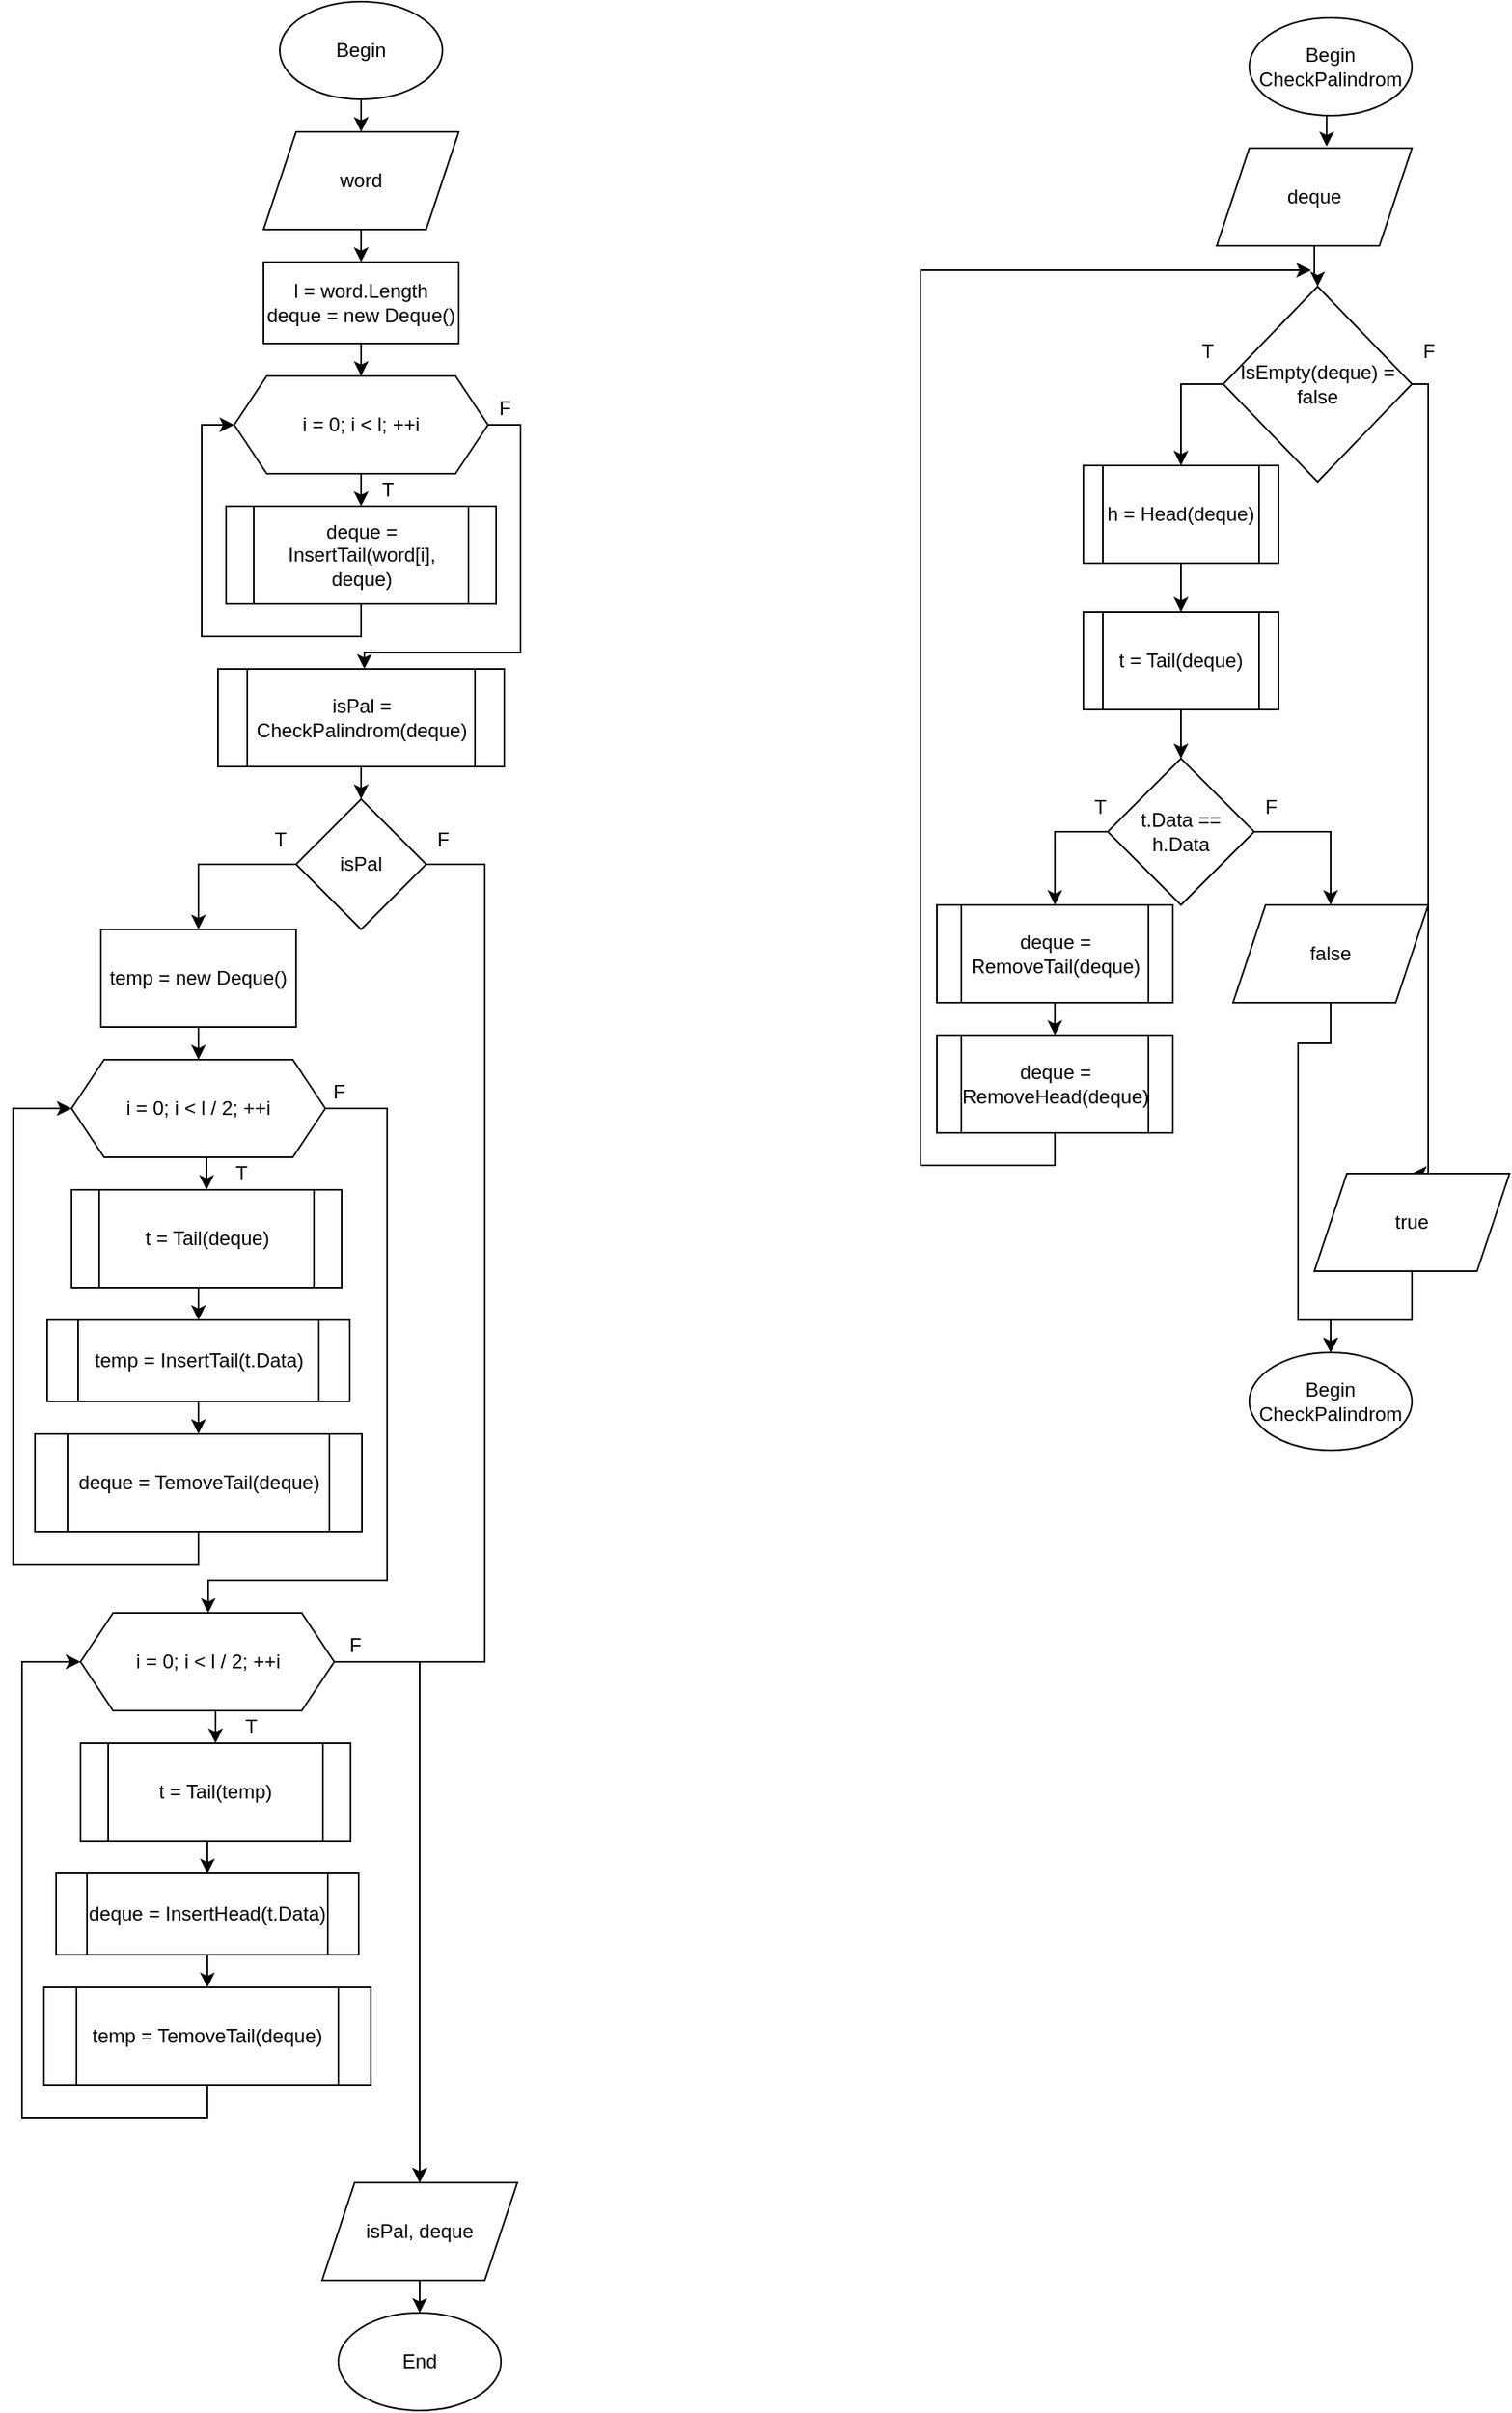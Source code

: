 <mxfile version="14.4.9" type="device" pages="3"><diagram id="t9wsF5Yz7yEXVNf7c-BD" name="Main"><mxGraphModel dx="1038" dy="548" grid="1" gridSize="10" guides="1" tooltips="1" connect="1" arrows="1" fold="1" page="1" pageScale="1" pageWidth="827" pageHeight="1169" math="0" shadow="0"><root><mxCell id="0"/><mxCell id="1" parent="0"/><mxCell id="eeqvVm17BZEfxMXyRt7h-3" style="edgeStyle=orthogonalEdgeStyle;rounded=0;orthogonalLoop=1;jettySize=auto;html=1;exitX=0.5;exitY=1;exitDx=0;exitDy=0;entryX=0.5;entryY=0;entryDx=0;entryDy=0;" parent="1" source="eeqvVm17BZEfxMXyRt7h-1" target="eeqvVm17BZEfxMXyRt7h-2" edge="1"><mxGeometry relative="1" as="geometry"/></mxCell><mxCell id="eeqvVm17BZEfxMXyRt7h-1" value="Begin" style="ellipse;whiteSpace=wrap;html=1;" parent="1" vertex="1"><mxGeometry x="364" y="20.0" width="100" height="60" as="geometry"/></mxCell><mxCell id="eeqvVm17BZEfxMXyRt7h-7" style="edgeStyle=orthogonalEdgeStyle;rounded=0;orthogonalLoop=1;jettySize=auto;html=1;exitX=0.5;exitY=1;exitDx=0;exitDy=0;entryX=0.5;entryY=0;entryDx=0;entryDy=0;" parent="1" source="eeqvVm17BZEfxMXyRt7h-2" target="eeqvVm17BZEfxMXyRt7h-6" edge="1"><mxGeometry relative="1" as="geometry"/></mxCell><mxCell id="eeqvVm17BZEfxMXyRt7h-2" value="word" style="shape=parallelogram;perimeter=parallelogramPerimeter;whiteSpace=wrap;html=1;fixedSize=1;" parent="1" vertex="1"><mxGeometry x="354" y="100" width="120" height="60" as="geometry"/></mxCell><mxCell id="eeqvVm17BZEfxMXyRt7h-11" style="edgeStyle=orthogonalEdgeStyle;rounded=0;orthogonalLoop=1;jettySize=auto;html=1;exitX=0.5;exitY=1;exitDx=0;exitDy=0;entryX=0.5;entryY=0;entryDx=0;entryDy=0;" parent="1" source="eeqvVm17BZEfxMXyRt7h-4" target="eeqvVm17BZEfxMXyRt7h-10" edge="1"><mxGeometry relative="1" as="geometry"/></mxCell><mxCell id="eeqvVm17BZEfxMXyRt7h-18" style="edgeStyle=orthogonalEdgeStyle;rounded=0;orthogonalLoop=1;jettySize=auto;html=1;exitX=1;exitY=0.5;exitDx=0;exitDy=0;" parent="1" source="eeqvVm17BZEfxMXyRt7h-4" edge="1"><mxGeometry relative="1" as="geometry"><mxPoint x="416" y="430" as="targetPoint"/><Array as="points"><mxPoint x="512" y="280"/><mxPoint x="512" y="420"/><mxPoint x="416" y="420"/></Array></mxGeometry></mxCell><mxCell id="eeqvVm17BZEfxMXyRt7h-4" value="i = 0; i &amp;lt; l; ++i" style="shape=hexagon;perimeter=hexagonPerimeter2;whiteSpace=wrap;html=1;fixedSize=1;" parent="1" vertex="1"><mxGeometry x="336" y="250" width="156" height="60" as="geometry"/></mxCell><mxCell id="eeqvVm17BZEfxMXyRt7h-8" style="edgeStyle=orthogonalEdgeStyle;rounded=0;orthogonalLoop=1;jettySize=auto;html=1;exitX=0.5;exitY=1;exitDx=0;exitDy=0;entryX=0.5;entryY=0;entryDx=0;entryDy=0;" parent="1" source="eeqvVm17BZEfxMXyRt7h-6" target="eeqvVm17BZEfxMXyRt7h-4" edge="1"><mxGeometry relative="1" as="geometry"/></mxCell><mxCell id="eeqvVm17BZEfxMXyRt7h-6" value="l = word.Length&lt;br&gt;deque = new Deque()" style="rounded=0;whiteSpace=wrap;html=1;" parent="1" vertex="1"><mxGeometry x="354" y="180" width="120" height="50" as="geometry"/></mxCell><mxCell id="eeqvVm17BZEfxMXyRt7h-12" style="edgeStyle=orthogonalEdgeStyle;rounded=0;orthogonalLoop=1;jettySize=auto;html=1;exitX=0.5;exitY=1;exitDx=0;exitDy=0;entryX=0;entryY=0.5;entryDx=0;entryDy=0;" parent="1" source="eeqvVm17BZEfxMXyRt7h-10" target="eeqvVm17BZEfxMXyRt7h-4" edge="1"><mxGeometry relative="1" as="geometry"/></mxCell><mxCell id="eeqvVm17BZEfxMXyRt7h-10" value="deque = InsertTail(word[i], deque)" style="shape=process;whiteSpace=wrap;html=1;backgroundOutline=1;" parent="1" vertex="1"><mxGeometry x="331" y="330" width="166" height="60" as="geometry"/></mxCell><mxCell id="eeqvVm17BZEfxMXyRt7h-13" value="T" style="text;html=1;align=center;verticalAlign=middle;resizable=0;points=[];autosize=1;" parent="1" vertex="1"><mxGeometry x="420" y="310" width="20" height="20" as="geometry"/></mxCell><mxCell id="eeqvVm17BZEfxMXyRt7h-22" style="edgeStyle=orthogonalEdgeStyle;rounded=0;orthogonalLoop=1;jettySize=auto;html=1;exitX=0;exitY=0.5;exitDx=0;exitDy=0;entryX=0.5;entryY=0;entryDx=0;entryDy=0;" parent="1" source="eeqvVm17BZEfxMXyRt7h-14" target="eeqvVm17BZEfxMXyRt7h-21" edge="1"><mxGeometry relative="1" as="geometry"/></mxCell><mxCell id="eeqvVm17BZEfxMXyRt7h-44" style="edgeStyle=orthogonalEdgeStyle;rounded=0;orthogonalLoop=1;jettySize=auto;html=1;exitX=1;exitY=0.5;exitDx=0;exitDy=0;entryX=0.5;entryY=0;entryDx=0;entryDy=0;" parent="1" source="eeqvVm17BZEfxMXyRt7h-14" target="eeqvVm17BZEfxMXyRt7h-43" edge="1"><mxGeometry relative="1" as="geometry"><Array as="points"><mxPoint x="1070" y="255"/><mxPoint x="1070" y="740"/></Array></mxGeometry></mxCell><mxCell id="eeqvVm17BZEfxMXyRt7h-14" value="IsEmpty(deque) = false" style="rhombus;whiteSpace=wrap;html=1;" parent="1" vertex="1"><mxGeometry x="944" y="195" width="116" height="120" as="geometry"/></mxCell><mxCell id="eeqvVm17BZEfxMXyRt7h-16" value="F" style="text;html=1;align=center;verticalAlign=middle;resizable=0;points=[];autosize=1;" parent="1" vertex="1"><mxGeometry x="492" y="260" width="20" height="20" as="geometry"/></mxCell><mxCell id="eeqvVm17BZEfxMXyRt7h-25" style="edgeStyle=orthogonalEdgeStyle;rounded=0;orthogonalLoop=1;jettySize=auto;html=1;exitX=0.5;exitY=1;exitDx=0;exitDy=0;entryX=0.5;entryY=0;entryDx=0;entryDy=0;" parent="1" source="eeqvVm17BZEfxMXyRt7h-21" target="eeqvVm17BZEfxMXyRt7h-24" edge="1"><mxGeometry relative="1" as="geometry"/></mxCell><mxCell id="eeqvVm17BZEfxMXyRt7h-21" value="h = Head(deque)" style="shape=process;whiteSpace=wrap;html=1;backgroundOutline=1;" parent="1" vertex="1"><mxGeometry x="858" y="305" width="120" height="60" as="geometry"/></mxCell><mxCell id="eeqvVm17BZEfxMXyRt7h-23" value="T" style="text;html=1;align=center;verticalAlign=middle;resizable=0;points=[];autosize=1;" parent="1" vertex="1"><mxGeometry x="924" y="225" width="20" height="20" as="geometry"/></mxCell><mxCell id="eeqvVm17BZEfxMXyRt7h-27" style="edgeStyle=orthogonalEdgeStyle;rounded=0;orthogonalLoop=1;jettySize=auto;html=1;exitX=0.5;exitY=1;exitDx=0;exitDy=0;" parent="1" source="eeqvVm17BZEfxMXyRt7h-24" target="eeqvVm17BZEfxMXyRt7h-26" edge="1"><mxGeometry relative="1" as="geometry"/></mxCell><mxCell id="eeqvVm17BZEfxMXyRt7h-24" value="t = Tail(deque)" style="shape=process;whiteSpace=wrap;html=1;backgroundOutline=1;" parent="1" vertex="1"><mxGeometry x="858" y="395" width="120" height="60" as="geometry"/></mxCell><mxCell id="eeqvVm17BZEfxMXyRt7h-34" style="edgeStyle=orthogonalEdgeStyle;rounded=0;orthogonalLoop=1;jettySize=auto;html=1;exitX=0;exitY=0.5;exitDx=0;exitDy=0;entryX=0.5;entryY=0;entryDx=0;entryDy=0;" parent="1" source="eeqvVm17BZEfxMXyRt7h-26" target="eeqvVm17BZEfxMXyRt7h-28" edge="1"><mxGeometry relative="1" as="geometry"/></mxCell><mxCell id="eeqvVm17BZEfxMXyRt7h-41" style="edgeStyle=orthogonalEdgeStyle;rounded=0;orthogonalLoop=1;jettySize=auto;html=1;exitX=1;exitY=0.5;exitDx=0;exitDy=0;" parent="1" source="eeqvVm17BZEfxMXyRt7h-26" target="eeqvVm17BZEfxMXyRt7h-40" edge="1"><mxGeometry relative="1" as="geometry"/></mxCell><mxCell id="eeqvVm17BZEfxMXyRt7h-26" value="t.Data == h.Data" style="rhombus;whiteSpace=wrap;html=1;" parent="1" vertex="1"><mxGeometry x="873" y="485" width="90" height="90" as="geometry"/></mxCell><mxCell id="eeqvVm17BZEfxMXyRt7h-30" style="edgeStyle=orthogonalEdgeStyle;rounded=0;orthogonalLoop=1;jettySize=auto;html=1;exitX=0.5;exitY=1;exitDx=0;exitDy=0;entryX=0.5;entryY=0;entryDx=0;entryDy=0;" parent="1" source="eeqvVm17BZEfxMXyRt7h-28" target="eeqvVm17BZEfxMXyRt7h-29" edge="1"><mxGeometry relative="1" as="geometry"/></mxCell><mxCell id="eeqvVm17BZEfxMXyRt7h-28" value="deque = RemoveTail(deque)" style="shape=process;whiteSpace=wrap;html=1;backgroundOutline=1;" parent="1" vertex="1"><mxGeometry x="768" y="575" width="145" height="60" as="geometry"/></mxCell><mxCell id="eeqvVm17BZEfxMXyRt7h-35" style="edgeStyle=orthogonalEdgeStyle;rounded=0;orthogonalLoop=1;jettySize=auto;html=1;exitX=0.5;exitY=1;exitDx=0;exitDy=0;" parent="1" source="eeqvVm17BZEfxMXyRt7h-29" edge="1"><mxGeometry relative="1" as="geometry"><mxPoint x="998" y="185" as="targetPoint"/><Array as="points"><mxPoint x="841" y="735"/><mxPoint x="758" y="735"/><mxPoint x="758" y="185"/></Array></mxGeometry></mxCell><mxCell id="eeqvVm17BZEfxMXyRt7h-29" value="deque = RemoveHead(deque)" style="shape=process;whiteSpace=wrap;html=1;backgroundOutline=1;" parent="1" vertex="1"><mxGeometry x="768" y="655" width="145" height="60" as="geometry"/></mxCell><mxCell id="eeqvVm17BZEfxMXyRt7h-33" value="T" style="text;html=1;align=center;verticalAlign=middle;resizable=0;points=[];autosize=1;" parent="1" vertex="1"><mxGeometry x="858" y="505" width="20" height="20" as="geometry"/></mxCell><mxCell id="eeqvVm17BZEfxMXyRt7h-38" style="edgeStyle=orthogonalEdgeStyle;rounded=0;orthogonalLoop=1;jettySize=auto;html=1;exitX=0.5;exitY=1;exitDx=0;exitDy=0;entryX=0.563;entryY=-0.017;entryDx=0;entryDy=0;entryPerimeter=0;" parent="1" source="eeqvVm17BZEfxMXyRt7h-36" target="eeqvVm17BZEfxMXyRt7h-37" edge="1"><mxGeometry relative="1" as="geometry"/></mxCell><mxCell id="eeqvVm17BZEfxMXyRt7h-36" value="Begin&lt;br&gt;CheckPalindrom" style="ellipse;whiteSpace=wrap;html=1;" parent="1" vertex="1"><mxGeometry x="960" y="30.0" width="100" height="60" as="geometry"/></mxCell><mxCell id="eeqvVm17BZEfxMXyRt7h-39" style="edgeStyle=orthogonalEdgeStyle;rounded=0;orthogonalLoop=1;jettySize=auto;html=1;exitX=0.5;exitY=1;exitDx=0;exitDy=0;" parent="1" source="eeqvVm17BZEfxMXyRt7h-37" target="eeqvVm17BZEfxMXyRt7h-14" edge="1"><mxGeometry relative="1" as="geometry"/></mxCell><mxCell id="eeqvVm17BZEfxMXyRt7h-37" value="deque" style="shape=parallelogram;perimeter=parallelogramPerimeter;whiteSpace=wrap;html=1;fixedSize=1;" parent="1" vertex="1"><mxGeometry x="940" y="110" width="120" height="60" as="geometry"/></mxCell><mxCell id="FAxQHu1WpkK3IT4DVnKZ-2" style="edgeStyle=orthogonalEdgeStyle;rounded=0;orthogonalLoop=1;jettySize=auto;html=1;exitX=0.5;exitY=1;exitDx=0;exitDy=0;entryX=0.5;entryY=0;entryDx=0;entryDy=0;" edge="1" parent="1" source="eeqvVm17BZEfxMXyRt7h-40" target="eeqvVm17BZEfxMXyRt7h-46"><mxGeometry relative="1" as="geometry"><Array as="points"><mxPoint x="1010" y="660"/><mxPoint x="990" y="660"/><mxPoint x="990" y="830"/><mxPoint x="1010" y="830"/></Array></mxGeometry></mxCell><mxCell id="eeqvVm17BZEfxMXyRt7h-40" value="false" style="shape=parallelogram;perimeter=parallelogramPerimeter;whiteSpace=wrap;html=1;fixedSize=1;" parent="1" vertex="1"><mxGeometry x="950" y="575" width="120" height="60" as="geometry"/></mxCell><mxCell id="eeqvVm17BZEfxMXyRt7h-42" value="F" style="text;html=1;align=center;verticalAlign=middle;resizable=0;points=[];autosize=1;" parent="1" vertex="1"><mxGeometry x="963" y="505" width="20" height="20" as="geometry"/></mxCell><mxCell id="eeqvVm17BZEfxMXyRt7h-47" style="edgeStyle=orthogonalEdgeStyle;rounded=0;orthogonalLoop=1;jettySize=auto;html=1;exitX=0.5;exitY=1;exitDx=0;exitDy=0;" parent="1" source="eeqvVm17BZEfxMXyRt7h-43" target="eeqvVm17BZEfxMXyRt7h-46" edge="1"><mxGeometry relative="1" as="geometry"><Array as="points"><mxPoint x="1060" y="830"/><mxPoint x="1010" y="830"/></Array></mxGeometry></mxCell><mxCell id="eeqvVm17BZEfxMXyRt7h-43" value="true" style="shape=parallelogram;perimeter=parallelogramPerimeter;whiteSpace=wrap;html=1;fixedSize=1;" parent="1" vertex="1"><mxGeometry x="1000" y="740" width="120" height="60" as="geometry"/></mxCell><mxCell id="eeqvVm17BZEfxMXyRt7h-45" value="F" style="text;html=1;align=center;verticalAlign=middle;resizable=0;points=[];autosize=1;" parent="1" vertex="1"><mxGeometry x="1060" y="225" width="20" height="20" as="geometry"/></mxCell><mxCell id="eeqvVm17BZEfxMXyRt7h-46" value="Begin&lt;br&gt;CheckPalindrom" style="ellipse;whiteSpace=wrap;html=1;" parent="1" vertex="1"><mxGeometry x="960" y="850" width="100" height="60" as="geometry"/></mxCell><mxCell id="eeqvVm17BZEfxMXyRt7h-50" style="edgeStyle=orthogonalEdgeStyle;rounded=0;orthogonalLoop=1;jettySize=auto;html=1;exitX=0.5;exitY=1;exitDx=0;exitDy=0;entryX=0.5;entryY=0;entryDx=0;entryDy=0;" parent="1" source="eeqvVm17BZEfxMXyRt7h-48" target="eeqvVm17BZEfxMXyRt7h-49" edge="1"><mxGeometry relative="1" as="geometry"/></mxCell><mxCell id="eeqvVm17BZEfxMXyRt7h-48" value="isPal = CheckPalindrom(deque)" style="shape=process;whiteSpace=wrap;html=1;backgroundOutline=1;" parent="1" vertex="1"><mxGeometry x="326" y="430" width="176" height="60" as="geometry"/></mxCell><mxCell id="eeqvVm17BZEfxMXyRt7h-52" style="edgeStyle=orthogonalEdgeStyle;rounded=0;orthogonalLoop=1;jettySize=auto;html=1;exitX=0;exitY=0.5;exitDx=0;exitDy=0;entryX=0.5;entryY=0;entryDx=0;entryDy=0;" parent="1" source="eeqvVm17BZEfxMXyRt7h-49" target="eeqvVm17BZEfxMXyRt7h-51" edge="1"><mxGeometry relative="1" as="geometry"/></mxCell><mxCell id="eeqvVm17BZEfxMXyRt7h-82" style="edgeStyle=orthogonalEdgeStyle;rounded=0;orthogonalLoop=1;jettySize=auto;html=1;exitX=1;exitY=0.5;exitDx=0;exitDy=0;entryX=0.5;entryY=0;entryDx=0;entryDy=0;" parent="1" source="eeqvVm17BZEfxMXyRt7h-49" target="eeqvVm17BZEfxMXyRt7h-79" edge="1"><mxGeometry relative="1" as="geometry"><Array as="points"><mxPoint x="490" y="550"/><mxPoint x="490" y="1040"/><mxPoint x="450" y="1040"/></Array></mxGeometry></mxCell><mxCell id="eeqvVm17BZEfxMXyRt7h-49" value="isPal" style="rhombus;whiteSpace=wrap;html=1;" parent="1" vertex="1"><mxGeometry x="374" y="510" width="80" height="80" as="geometry"/></mxCell><mxCell id="eeqvVm17BZEfxMXyRt7h-57" style="edgeStyle=orthogonalEdgeStyle;rounded=0;orthogonalLoop=1;jettySize=auto;html=1;exitX=0.5;exitY=1;exitDx=0;exitDy=0;entryX=0.5;entryY=0;entryDx=0;entryDy=0;" parent="1" source="eeqvVm17BZEfxMXyRt7h-51" target="eeqvVm17BZEfxMXyRt7h-56" edge="1"><mxGeometry relative="1" as="geometry"/></mxCell><mxCell id="eeqvVm17BZEfxMXyRt7h-51" value="temp = new Deque()" style="rounded=0;whiteSpace=wrap;html=1;" parent="1" vertex="1"><mxGeometry x="254" y="590" width="120" height="60" as="geometry"/></mxCell><mxCell id="eeqvVm17BZEfxMXyRt7h-53" value="T" style="text;html=1;align=center;verticalAlign=middle;resizable=0;points=[];autosize=1;" parent="1" vertex="1"><mxGeometry x="354" y="525" width="20" height="20" as="geometry"/></mxCell><mxCell id="eeqvVm17BZEfxMXyRt7h-60" style="edgeStyle=orthogonalEdgeStyle;rounded=0;orthogonalLoop=1;jettySize=auto;html=1;exitX=0.5;exitY=1;exitDx=0;exitDy=0;entryX=0.5;entryY=0;entryDx=0;entryDy=0;" parent="1" source="eeqvVm17BZEfxMXyRt7h-56" target="eeqvVm17BZEfxMXyRt7h-58" edge="1"><mxGeometry relative="1" as="geometry"/></mxCell><mxCell id="eeqvVm17BZEfxMXyRt7h-76" style="edgeStyle=orthogonalEdgeStyle;rounded=0;orthogonalLoop=1;jettySize=auto;html=1;exitX=1;exitY=0.5;exitDx=0;exitDy=0;" parent="1" source="eeqvVm17BZEfxMXyRt7h-56" target="eeqvVm17BZEfxMXyRt7h-68" edge="1"><mxGeometry relative="1" as="geometry"><Array as="points"><mxPoint x="430" y="700"/><mxPoint x="430" y="990"/><mxPoint x="320" y="990"/></Array></mxGeometry></mxCell><mxCell id="eeqvVm17BZEfxMXyRt7h-56" value="i = 0; i &amp;lt; l / 2; ++i" style="shape=hexagon;perimeter=hexagonPerimeter2;whiteSpace=wrap;html=1;fixedSize=1;" parent="1" vertex="1"><mxGeometry x="236" y="670" width="156" height="60" as="geometry"/></mxCell><mxCell id="eeqvVm17BZEfxMXyRt7h-61" style="edgeStyle=orthogonalEdgeStyle;rounded=0;orthogonalLoop=1;jettySize=auto;html=1;exitX=0.5;exitY=1;exitDx=0;exitDy=0;entryX=0.5;entryY=0;entryDx=0;entryDy=0;" parent="1" source="eeqvVm17BZEfxMXyRt7h-58" target="eeqvVm17BZEfxMXyRt7h-59" edge="1"><mxGeometry relative="1" as="geometry"/></mxCell><mxCell id="eeqvVm17BZEfxMXyRt7h-58" value="t = Tail(deque)" style="shape=process;whiteSpace=wrap;html=1;backgroundOutline=1;" parent="1" vertex="1"><mxGeometry x="236" y="750" width="166" height="60" as="geometry"/></mxCell><mxCell id="eeqvVm17BZEfxMXyRt7h-65" style="edgeStyle=orthogonalEdgeStyle;rounded=0;orthogonalLoop=1;jettySize=auto;html=1;exitX=0.5;exitY=1;exitDx=0;exitDy=0;entryX=0.5;entryY=0;entryDx=0;entryDy=0;" parent="1" source="eeqvVm17BZEfxMXyRt7h-59" target="eeqvVm17BZEfxMXyRt7h-64" edge="1"><mxGeometry relative="1" as="geometry"/></mxCell><mxCell id="eeqvVm17BZEfxMXyRt7h-59" value="temp = InsertTail(t.Data)" style="shape=process;whiteSpace=wrap;html=1;backgroundOutline=1;" parent="1" vertex="1"><mxGeometry x="221" y="830" width="186" height="50" as="geometry"/></mxCell><mxCell id="eeqvVm17BZEfxMXyRt7h-62" value="T" style="text;html=1;align=center;verticalAlign=middle;resizable=0;points=[];autosize=1;" parent="1" vertex="1"><mxGeometry x="330" y="730" width="20" height="20" as="geometry"/></mxCell><mxCell id="eeqvVm17BZEfxMXyRt7h-66" style="edgeStyle=orthogonalEdgeStyle;rounded=0;orthogonalLoop=1;jettySize=auto;html=1;exitX=0.5;exitY=1;exitDx=0;exitDy=0;entryX=0;entryY=0.5;entryDx=0;entryDy=0;" parent="1" source="eeqvVm17BZEfxMXyRt7h-64" target="eeqvVm17BZEfxMXyRt7h-56" edge="1"><mxGeometry relative="1" as="geometry"><Array as="points"><mxPoint x="314" y="980"/><mxPoint x="200" y="980"/><mxPoint x="200" y="700"/></Array></mxGeometry></mxCell><mxCell id="eeqvVm17BZEfxMXyRt7h-64" value="deque = TemoveTail(deque)" style="shape=process;whiteSpace=wrap;html=1;backgroundOutline=1;" parent="1" vertex="1"><mxGeometry x="213.5" y="900" width="201" height="60" as="geometry"/></mxCell><mxCell id="eeqvVm17BZEfxMXyRt7h-67" style="edgeStyle=orthogonalEdgeStyle;rounded=0;orthogonalLoop=1;jettySize=auto;html=1;exitX=0.5;exitY=1;exitDx=0;exitDy=0;entryX=0.5;entryY=0;entryDx=0;entryDy=0;" parent="1" source="eeqvVm17BZEfxMXyRt7h-68" target="eeqvVm17BZEfxMXyRt7h-70" edge="1"><mxGeometry relative="1" as="geometry"/></mxCell><mxCell id="eeqvVm17BZEfxMXyRt7h-80" style="edgeStyle=orthogonalEdgeStyle;rounded=0;orthogonalLoop=1;jettySize=auto;html=1;exitX=1;exitY=0.5;exitDx=0;exitDy=0;" parent="1" source="eeqvVm17BZEfxMXyRt7h-68" target="eeqvVm17BZEfxMXyRt7h-79" edge="1"><mxGeometry relative="1" as="geometry"><Array as="points"><mxPoint x="450" y="1040"/></Array></mxGeometry></mxCell><mxCell id="eeqvVm17BZEfxMXyRt7h-68" value="i = 0; i &amp;lt; l / 2; ++i" style="shape=hexagon;perimeter=hexagonPerimeter2;whiteSpace=wrap;html=1;fixedSize=1;" parent="1" vertex="1"><mxGeometry x="241.5" y="1010" width="156" height="60" as="geometry"/></mxCell><mxCell id="eeqvVm17BZEfxMXyRt7h-69" style="edgeStyle=orthogonalEdgeStyle;rounded=0;orthogonalLoop=1;jettySize=auto;html=1;exitX=0.5;exitY=1;exitDx=0;exitDy=0;entryX=0.5;entryY=0;entryDx=0;entryDy=0;" parent="1" source="eeqvVm17BZEfxMXyRt7h-70" target="eeqvVm17BZEfxMXyRt7h-72" edge="1"><mxGeometry relative="1" as="geometry"/></mxCell><mxCell id="eeqvVm17BZEfxMXyRt7h-70" value="t = Tail(temp)" style="shape=process;whiteSpace=wrap;html=1;backgroundOutline=1;" parent="1" vertex="1"><mxGeometry x="241.5" y="1090" width="166" height="60" as="geometry"/></mxCell><mxCell id="eeqvVm17BZEfxMXyRt7h-71" style="edgeStyle=orthogonalEdgeStyle;rounded=0;orthogonalLoop=1;jettySize=auto;html=1;exitX=0.5;exitY=1;exitDx=0;exitDy=0;entryX=0.5;entryY=0;entryDx=0;entryDy=0;" parent="1" source="eeqvVm17BZEfxMXyRt7h-72" target="eeqvVm17BZEfxMXyRt7h-75" edge="1"><mxGeometry relative="1" as="geometry"/></mxCell><mxCell id="eeqvVm17BZEfxMXyRt7h-72" value="deque = InsertHead(t.Data)" style="shape=process;whiteSpace=wrap;html=1;backgroundOutline=1;" parent="1" vertex="1"><mxGeometry x="226.5" y="1170" width="186" height="50" as="geometry"/></mxCell><mxCell id="eeqvVm17BZEfxMXyRt7h-73" value="T" style="text;html=1;align=center;verticalAlign=middle;resizable=0;points=[];autosize=1;" parent="1" vertex="1"><mxGeometry x="335.5" y="1070" width="20" height="20" as="geometry"/></mxCell><mxCell id="eeqvVm17BZEfxMXyRt7h-74" style="edgeStyle=orthogonalEdgeStyle;rounded=0;orthogonalLoop=1;jettySize=auto;html=1;exitX=0.5;exitY=1;exitDx=0;exitDy=0;entryX=0;entryY=0.5;entryDx=0;entryDy=0;" parent="1" source="eeqvVm17BZEfxMXyRt7h-75" target="eeqvVm17BZEfxMXyRt7h-68" edge="1"><mxGeometry relative="1" as="geometry"><Array as="points"><mxPoint x="319.5" y="1320"/><mxPoint x="205.5" y="1320"/><mxPoint x="205.5" y="1040"/></Array></mxGeometry></mxCell><mxCell id="eeqvVm17BZEfxMXyRt7h-75" value="temp = TemoveTail(deque)" style="shape=process;whiteSpace=wrap;html=1;backgroundOutline=1;" parent="1" vertex="1"><mxGeometry x="219" y="1240" width="201" height="60" as="geometry"/></mxCell><mxCell id="eeqvVm17BZEfxMXyRt7h-78" value="F" style="text;html=1;align=center;verticalAlign=middle;resizable=0;points=[];autosize=1;" parent="1" vertex="1"><mxGeometry x="390" y="680" width="20" height="20" as="geometry"/></mxCell><mxCell id="eeqvVm17BZEfxMXyRt7h-85" style="edgeStyle=orthogonalEdgeStyle;rounded=0;orthogonalLoop=1;jettySize=auto;html=1;exitX=0.5;exitY=1;exitDx=0;exitDy=0;entryX=0.5;entryY=0;entryDx=0;entryDy=0;" parent="1" source="eeqvVm17BZEfxMXyRt7h-79" target="eeqvVm17BZEfxMXyRt7h-84" edge="1"><mxGeometry relative="1" as="geometry"/></mxCell><mxCell id="eeqvVm17BZEfxMXyRt7h-79" value="isPal, deque" style="shape=parallelogram;perimeter=parallelogramPerimeter;whiteSpace=wrap;html=1;fixedSize=1;" parent="1" vertex="1"><mxGeometry x="390" y="1360" width="120" height="60" as="geometry"/></mxCell><mxCell id="eeqvVm17BZEfxMXyRt7h-81" value="F" style="text;html=1;align=center;verticalAlign=middle;resizable=0;points=[];autosize=1;" parent="1" vertex="1"><mxGeometry x="400" y="1020" width="20" height="20" as="geometry"/></mxCell><mxCell id="eeqvVm17BZEfxMXyRt7h-83" value="F" style="text;html=1;align=center;verticalAlign=middle;resizable=0;points=[];autosize=1;" parent="1" vertex="1"><mxGeometry x="454" y="525" width="20" height="20" as="geometry"/></mxCell><mxCell id="eeqvVm17BZEfxMXyRt7h-84" value="End" style="ellipse;whiteSpace=wrap;html=1;" parent="1" vertex="1"><mxGeometry x="400" y="1440" width="100" height="60" as="geometry"/></mxCell></root></mxGraphModel></diagram><diagram id="2Tp-z3wJa6QG4yHcJsWg" name="LinkedList"><mxGraphModel dx="1038" dy="548" grid="1" gridSize="10" guides="1" tooltips="1" connect="1" arrows="1" fold="1" page="1" pageScale="1" pageWidth="827" pageHeight="1169" math="0" shadow="0"><root><mxCell id="pHz96JhTzvtz1l3YlNSy-0"/><mxCell id="pHz96JhTzvtz1l3YlNSy-1" parent="pHz96JhTzvtz1l3YlNSy-0"/><mxCell id="pHz96JhTzvtz1l3YlNSy-3" value="class Node&lt;br&gt;{&lt;br&gt;&amp;nbsp; Node *next;&lt;br&gt;&amp;nbsp; Node *prev;&lt;br&gt;&amp;nbsp; char data;&lt;br&gt;}" style="text;html=1;align=left;verticalAlign=middle;resizable=0;points=[];autosize=1;" parent="pHz96JhTzvtz1l3YlNSy-1" vertex="1"><mxGeometry x="4" y="165" width="90" height="90" as="geometry"/></mxCell><mxCell id="pHz96JhTzvtz1l3YlNSy-4" value="class LinkedList&lt;br&gt;{&lt;br&gt;&lt;div&gt;&amp;nbsp; Node *head;&lt;/div&gt;&lt;div&gt;&amp;nbsp; Node *tail;&lt;/div&gt;&lt;div&gt;&amp;nbsp; int size;&lt;/div&gt;&lt;div&gt;}&lt;/div&gt;" style="text;html=1;align=left;verticalAlign=middle;resizable=0;points=[];autosize=1;" parent="pHz96JhTzvtz1l3YlNSy-1" vertex="1"><mxGeometry x="4" y="290" width="100" height="90" as="geometry"/></mxCell><mxCell id="pHz96JhTzvtz1l3YlNSy-5" style="edgeStyle=orthogonalEdgeStyle;rounded=0;orthogonalLoop=1;jettySize=auto;html=1;exitX=0.5;exitY=1;exitDx=0;exitDy=0;" parent="pHz96JhTzvtz1l3YlNSy-1" source="pHz96JhTzvtz1l3YlNSy-6" target="pHz96JhTzvtz1l3YlNSy-8" edge="1"><mxGeometry relative="1" as="geometry"/></mxCell><mxCell id="pHz96JhTzvtz1l3YlNSy-6" value="Begin&lt;br&gt;AddFirst" style="ellipse;whiteSpace=wrap;html=1;" parent="pHz96JhTzvtz1l3YlNSy-1" vertex="1"><mxGeometry x="210" y="120" width="100" height="60" as="geometry"/></mxCell><mxCell id="pHz96JhTzvtz1l3YlNSy-7" style="edgeStyle=orthogonalEdgeStyle;rounded=0;orthogonalLoop=1;jettySize=auto;html=1;exitX=0.5;exitY=1;exitDx=0;exitDy=0;entryX=0.5;entryY=0;entryDx=0;entryDy=0;" parent="pHz96JhTzvtz1l3YlNSy-1" source="pHz96JhTzvtz1l3YlNSy-8" target="pHz96JhTzvtz1l3YlNSy-11" edge="1"><mxGeometry relative="1" as="geometry"/></mxCell><mxCell id="pHz96JhTzvtz1l3YlNSy-8" value="data, list" style="shape=parallelogram;perimeter=parallelogramPerimeter;whiteSpace=wrap;html=1;fixedSize=1;" parent="pHz96JhTzvtz1l3YlNSy-1" vertex="1"><mxGeometry x="200" y="210" width="120" height="60" as="geometry"/></mxCell><mxCell id="pHz96JhTzvtz1l3YlNSy-9" style="edgeStyle=orthogonalEdgeStyle;rounded=0;orthogonalLoop=1;jettySize=auto;html=1;exitX=0;exitY=0.5;exitDx=0;exitDy=0;entryX=0.5;entryY=0;entryDx=0;entryDy=0;" parent="pHz96JhTzvtz1l3YlNSy-1" source="pHz96JhTzvtz1l3YlNSy-11" target="pHz96JhTzvtz1l3YlNSy-13" edge="1"><mxGeometry relative="1" as="geometry"/></mxCell><mxCell id="pHz96JhTzvtz1l3YlNSy-10" style="edgeStyle=orthogonalEdgeStyle;rounded=0;orthogonalLoop=1;jettySize=auto;html=1;exitX=1;exitY=0.5;exitDx=0;exitDy=0;" parent="pHz96JhTzvtz1l3YlNSy-1" source="pHz96JhTzvtz1l3YlNSy-11" target="pHz96JhTzvtz1l3YlNSy-20" edge="1"><mxGeometry relative="1" as="geometry"/></mxCell><mxCell id="pHz96JhTzvtz1l3YlNSy-11" value="list.head = null" style="rhombus;whiteSpace=wrap;html=1;" parent="pHz96JhTzvtz1l3YlNSy-1" vertex="1"><mxGeometry x="215" y="285" width="90" height="90" as="geometry"/></mxCell><mxCell id="pHz96JhTzvtz1l3YlNSy-12" style="edgeStyle=orthogonalEdgeStyle;rounded=0;orthogonalLoop=1;jettySize=auto;html=1;exitX=0.5;exitY=1;exitDx=0;exitDy=0;entryX=0.5;entryY=0;entryDx=0;entryDy=0;" parent="pHz96JhTzvtz1l3YlNSy-1" source="pHz96JhTzvtz1l3YlNSy-13" target="pHz96JhTzvtz1l3YlNSy-15" edge="1"><mxGeometry relative="1" as="geometry"/></mxCell><mxCell id="pHz96JhTzvtz1l3YlNSy-13" value="head = new DLNode(data)" style="rounded=0;whiteSpace=wrap;html=1;" parent="pHz96JhTzvtz1l3YlNSy-1" vertex="1"><mxGeometry x="130" y="390" width="97" height="40" as="geometry"/></mxCell><mxCell id="pHz96JhTzvtz1l3YlNSy-14" style="edgeStyle=orthogonalEdgeStyle;rounded=0;orthogonalLoop=1;jettySize=auto;html=1;exitX=0.5;exitY=1;exitDx=0;exitDy=0;entryX=0.5;entryY=0;entryDx=0;entryDy=0;" parent="pHz96JhTzvtz1l3YlNSy-1" source="pHz96JhTzvtz1l3YlNSy-15" target="pHz96JhTzvtz1l3YlNSy-23" edge="1"><mxGeometry relative="1" as="geometry"/></mxCell><mxCell id="pHz96JhTzvtz1l3YlNSy-15" value="list.tail =list.&lt;br&gt;head&lt;br&gt;list.head.next =list.&lt;br&gt;tail&lt;br&gt;list.head.prev =list.&lt;br&gt;tail&lt;br&gt;list.tail.next =list.&lt;br&gt;head&lt;br&gt;list.tail.prev =list.&lt;br&gt;head" style="rounded=0;whiteSpace=wrap;html=1;" parent="pHz96JhTzvtz1l3YlNSy-1" vertex="1"><mxGeometry x="108.5" y="445" width="140" height="150" as="geometry"/></mxCell><mxCell id="pHz96JhTzvtz1l3YlNSy-16" value="T" style="text;html=1;align=center;verticalAlign=middle;resizable=0;points=[];autosize=1;" parent="pHz96JhTzvtz1l3YlNSy-1" vertex="1"><mxGeometry x="200" y="310" width="20" height="20" as="geometry"/></mxCell><mxCell id="pHz96JhTzvtz1l3YlNSy-17" style="edgeStyle=orthogonalEdgeStyle;rounded=0;orthogonalLoop=1;jettySize=auto;html=1;exitX=0.5;exitY=1;exitDx=0;exitDy=0;entryX=0.5;entryY=0;entryDx=0;entryDy=0;" parent="pHz96JhTzvtz1l3YlNSy-1" source="pHz96JhTzvtz1l3YlNSy-18" target="pHz96JhTzvtz1l3YlNSy-25" edge="1"><mxGeometry relative="1" as="geometry"/></mxCell><mxCell id="pHz96JhTzvtz1l3YlNSy-18" value="&lt;div style=&quot;line-height: 120%&quot;&gt;&lt;div&gt;&lt;span style=&quot;background-color: rgb(255 , 255 , 255)&quot;&gt;node.next&amp;nbsp;=&amp;nbsp;&lt;/span&gt;&lt;span&gt;list.&lt;/span&gt;&lt;span style=&quot;background-color: rgb(255 , 255 , 255)&quot;&gt;head&lt;/span&gt;&lt;/div&gt;&lt;div&gt;&lt;span style=&quot;background-color: rgb(255 , 255 , 255)&quot;&gt;node.prev&amp;nbsp;=&amp;nbsp;&lt;/span&gt;&lt;span&gt;list.&lt;/span&gt;&lt;span style=&quot;background-color: rgb(255 , 255 , 255)&quot;&gt;tail&lt;/span&gt;&lt;/div&gt;&lt;div&gt;&lt;span&gt;list.&lt;/span&gt;&lt;span style=&quot;background-color: rgb(255 , 255 , 255)&quot;&gt;tail.next&amp;nbsp;=&amp;nbsp;node&lt;/span&gt;&lt;/div&gt;&lt;div&gt;&lt;span&gt;list.&lt;/span&gt;&lt;span style=&quot;background-color: rgb(255 , 255 , 255)&quot;&gt;head.prev&amp;nbsp;=&amp;nbsp;node&lt;/span&gt;&lt;/div&gt;&lt;div&gt;&lt;span&gt;list.&lt;/span&gt;&lt;span style=&quot;background-color: rgb(255 , 255 , 255)&quot;&gt;head = node&lt;/span&gt;&lt;/div&gt;&lt;/div&gt;" style="rounded=0;whiteSpace=wrap;html=1;align=center;" parent="pHz96JhTzvtz1l3YlNSy-1" vertex="1"><mxGeometry x="274.37" y="455" width="125.75" height="135" as="geometry"/></mxCell><mxCell id="pHz96JhTzvtz1l3YlNSy-19" style="edgeStyle=orthogonalEdgeStyle;rounded=0;orthogonalLoop=1;jettySize=auto;html=1;exitX=0.5;exitY=1;exitDx=0;exitDy=0;entryX=0.5;entryY=0;entryDx=0;entryDy=0;" parent="pHz96JhTzvtz1l3YlNSy-1" source="pHz96JhTzvtz1l3YlNSy-20" target="pHz96JhTzvtz1l3YlNSy-18" edge="1"><mxGeometry relative="1" as="geometry"/></mxCell><mxCell id="pHz96JhTzvtz1l3YlNSy-20" value="node = new DLNode(data)" style="rounded=0;whiteSpace=wrap;html=1;" parent="pHz96JhTzvtz1l3YlNSy-1" vertex="1"><mxGeometry x="290" y="390" width="97" height="40" as="geometry"/></mxCell><mxCell id="pHz96JhTzvtz1l3YlNSy-21" value="F" style="text;html=1;align=center;verticalAlign=middle;resizable=0;points=[];autosize=1;" parent="pHz96JhTzvtz1l3YlNSy-1" vertex="1"><mxGeometry x="300" y="310" width="20" height="20" as="geometry"/></mxCell><mxCell id="LbHqqb9gpuG6vFVmgvRu-2" style="edgeStyle=orthogonalEdgeStyle;rounded=0;orthogonalLoop=1;jettySize=auto;html=1;exitX=0.5;exitY=1;exitDx=0;exitDy=0;entryX=0.5;entryY=0;entryDx=0;entryDy=0;" edge="1" parent="pHz96JhTzvtz1l3YlNSy-1" source="pHz96JhTzvtz1l3YlNSy-23" target="LbHqqb9gpuG6vFVmgvRu-0"><mxGeometry relative="1" as="geometry"/></mxCell><mxCell id="pHz96JhTzvtz1l3YlNSy-23" value="list.size = 1" style="rounded=0;whiteSpace=wrap;html=1;" parent="pHz96JhTzvtz1l3YlNSy-1" vertex="1"><mxGeometry x="130" y="610" width="100" height="35" as="geometry"/></mxCell><mxCell id="LbHqqb9gpuG6vFVmgvRu-1" style="edgeStyle=orthogonalEdgeStyle;rounded=0;orthogonalLoop=1;jettySize=auto;html=1;exitX=0.5;exitY=1;exitDx=0;exitDy=0;" edge="1" parent="pHz96JhTzvtz1l3YlNSy-1" source="pHz96JhTzvtz1l3YlNSy-25" target="LbHqqb9gpuG6vFVmgvRu-0"><mxGeometry relative="1" as="geometry"/></mxCell><mxCell id="pHz96JhTzvtz1l3YlNSy-25" value="list.size += 1" style="rounded=0;whiteSpace=wrap;html=1;" parent="pHz96JhTzvtz1l3YlNSy-1" vertex="1"><mxGeometry x="284.25" y="610" width="106" height="35" as="geometry"/></mxCell><mxCell id="pHz96JhTzvtz1l3YlNSy-26" value="End&lt;br&gt;AddFirst" style="ellipse;whiteSpace=wrap;html=1;" parent="pHz96JhTzvtz1l3YlNSy-1" vertex="1"><mxGeometry x="210" y="770" width="100" height="60" as="geometry"/></mxCell><mxCell id="pHz96JhTzvtz1l3YlNSy-27" style="edgeStyle=orthogonalEdgeStyle;rounded=0;orthogonalLoop=1;jettySize=auto;html=1;exitX=0.5;exitY=1;exitDx=0;exitDy=0;entryX=0.5;entryY=0;entryDx=0;entryDy=0;" parent="pHz96JhTzvtz1l3YlNSy-1" source="pHz96JhTzvtz1l3YlNSy-28" target="pHz96JhTzvtz1l3YlNSy-30" edge="1"><mxGeometry relative="1" as="geometry"/></mxCell><mxCell id="pHz96JhTzvtz1l3YlNSy-28" value="Begin&lt;br&gt;AddLast" style="ellipse;whiteSpace=wrap;html=1;" parent="pHz96JhTzvtz1l3YlNSy-1" vertex="1"><mxGeometry x="520" y="130.0" width="100" height="60" as="geometry"/></mxCell><mxCell id="pHz96JhTzvtz1l3YlNSy-29" style="edgeStyle=orthogonalEdgeStyle;rounded=0;orthogonalLoop=1;jettySize=auto;html=1;exitX=0.5;exitY=1;exitDx=0;exitDy=0;" parent="pHz96JhTzvtz1l3YlNSy-1" source="pHz96JhTzvtz1l3YlNSy-30" target="pHz96JhTzvtz1l3YlNSy-32" edge="1"><mxGeometry relative="1" as="geometry"/></mxCell><mxCell id="pHz96JhTzvtz1l3YlNSy-30" value="data, list" style="shape=parallelogram;perimeter=parallelogramPerimeter;whiteSpace=wrap;html=1;fixedSize=1;" parent="pHz96JhTzvtz1l3YlNSy-1" vertex="1"><mxGeometry x="510" y="210" width="120" height="60" as="geometry"/></mxCell><mxCell id="pHz96JhTzvtz1l3YlNSy-31" style="edgeStyle=orthogonalEdgeStyle;rounded=0;orthogonalLoop=1;jettySize=auto;html=1;exitX=0.5;exitY=1;exitDx=0;exitDy=0;entryX=0.5;entryY=0;entryDx=0;entryDy=0;" parent="pHz96JhTzvtz1l3YlNSy-1" source="pHz96JhTzvtz1l3YlNSy-32" target="pHz96JhTzvtz1l3YlNSy-35" edge="1"><mxGeometry relative="1" as="geometry"/></mxCell><mxCell id="pHz96JhTzvtz1l3YlNSy-32" value="node = new DLNode(data)" style="rounded=0;whiteSpace=wrap;html=1;" parent="pHz96JhTzvtz1l3YlNSy-1" vertex="1"><mxGeometry x="510" y="290" width="120" height="60" as="geometry"/></mxCell><mxCell id="pHz96JhTzvtz1l3YlNSy-33" style="edgeStyle=orthogonalEdgeStyle;rounded=0;orthogonalLoop=1;jettySize=auto;html=1;exitX=0;exitY=0.5;exitDx=0;exitDy=0;entryX=0.5;entryY=0;entryDx=0;entryDy=0;" parent="pHz96JhTzvtz1l3YlNSy-1" source="pHz96JhTzvtz1l3YlNSy-35" target="pHz96JhTzvtz1l3YlNSy-37" edge="1"><mxGeometry relative="1" as="geometry"/></mxCell><mxCell id="pHz96JhTzvtz1l3YlNSy-34" style="edgeStyle=orthogonalEdgeStyle;rounded=0;orthogonalLoop=1;jettySize=auto;html=1;exitX=1;exitY=0.5;exitDx=0;exitDy=0;" parent="pHz96JhTzvtz1l3YlNSy-1" source="pHz96JhTzvtz1l3YlNSy-35" target="pHz96JhTzvtz1l3YlNSy-40" edge="1"><mxGeometry relative="1" as="geometry"/></mxCell><mxCell id="pHz96JhTzvtz1l3YlNSy-35" value="list.head = null" style="rhombus;whiteSpace=wrap;html=1;" parent="pHz96JhTzvtz1l3YlNSy-1" vertex="1"><mxGeometry x="520" y="370" width="100" height="85" as="geometry"/></mxCell><mxCell id="LbHqqb9gpuG6vFVmgvRu-7" style="edgeStyle=orthogonalEdgeStyle;rounded=0;orthogonalLoop=1;jettySize=auto;html=1;exitX=0.5;exitY=1;exitDx=0;exitDy=0;entryX=0.5;entryY=0;entryDx=0;entryDy=0;" edge="1" parent="pHz96JhTzvtz1l3YlNSy-1" source="pHz96JhTzvtz1l3YlNSy-37" target="LbHqqb9gpuG6vFVmgvRu-4"><mxGeometry relative="1" as="geometry"><Array as="points"><mxPoint x="490" y="610"/><mxPoint x="570" y="610"/></Array></mxGeometry></mxCell><mxCell id="pHz96JhTzvtz1l3YlNSy-37" value="AddFirst(data, list)" style="shape=process;whiteSpace=wrap;html=1;backgroundOutline=1;" parent="pHz96JhTzvtz1l3YlNSy-1" vertex="1"><mxGeometry x="430" y="455" width="120" height="60" as="geometry"/></mxCell><mxCell id="pHz96JhTzvtz1l3YlNSy-38" value="T" style="text;html=1;align=center;verticalAlign=middle;resizable=0;points=[];autosize=1;" parent="pHz96JhTzvtz1l3YlNSy-1" vertex="1"><mxGeometry x="510" y="390" width="20" height="20" as="geometry"/></mxCell><mxCell id="pHz96JhTzvtz1l3YlNSy-39" style="edgeStyle=orthogonalEdgeStyle;rounded=0;orthogonalLoop=1;jettySize=auto;html=1;exitX=0.5;exitY=1;exitDx=0;exitDy=0;entryX=0.5;entryY=0;entryDx=0;entryDy=0;" parent="pHz96JhTzvtz1l3YlNSy-1" source="pHz96JhTzvtz1l3YlNSy-40" target="pHz96JhTzvtz1l3YlNSy-42" edge="1"><mxGeometry relative="1" as="geometry"/></mxCell><mxCell id="pHz96JhTzvtz1l3YlNSy-40" value="node.next =list.&lt;br&gt;head&lt;br&gt;node.prev =list.&lt;br&gt;tail&lt;br&gt;list.head.prev = node&lt;br&gt;list.tail.next = node&lt;br&gt;list.tail = node" style="rounded=0;whiteSpace=wrap;html=1;" parent="pHz96JhTzvtz1l3YlNSy-1" vertex="1"><mxGeometry x="610" y="440" width="120" height="110" as="geometry"/></mxCell><mxCell id="LbHqqb9gpuG6vFVmgvRu-5" style="edgeStyle=orthogonalEdgeStyle;rounded=0;orthogonalLoop=1;jettySize=auto;html=1;exitX=0.5;exitY=1;exitDx=0;exitDy=0;entryX=0.5;entryY=0;entryDx=0;entryDy=0;" edge="1" parent="pHz96JhTzvtz1l3YlNSy-1" source="pHz96JhTzvtz1l3YlNSy-42" target="LbHqqb9gpuG6vFVmgvRu-4"><mxGeometry relative="1" as="geometry"><Array as="points"><mxPoint x="670" y="610"/><mxPoint x="570" y="610"/></Array></mxGeometry></mxCell><mxCell id="pHz96JhTzvtz1l3YlNSy-42" value="list.size += 1" style="rounded=0;whiteSpace=wrap;html=1;" parent="pHz96JhTzvtz1l3YlNSy-1" vertex="1"><mxGeometry x="617" y="567" width="106" height="35" as="geometry"/></mxCell><mxCell id="pHz96JhTzvtz1l3YlNSy-43" value="End&lt;br&gt;AddLast" style="ellipse;whiteSpace=wrap;html=1;" parent="pHz96JhTzvtz1l3YlNSy-1" vertex="1"><mxGeometry x="520" y="710" width="100" height="60" as="geometry"/></mxCell><mxCell id="pHz96JhTzvtz1l3YlNSy-44" value="F" style="text;html=1;align=center;verticalAlign=middle;resizable=0;points=[];autosize=1;" parent="pHz96JhTzvtz1l3YlNSy-1" vertex="1"><mxGeometry x="610" y="390" width="20" height="20" as="geometry"/></mxCell><mxCell id="pHz96JhTzvtz1l3YlNSy-50" style="edgeStyle=orthogonalEdgeStyle;rounded=0;orthogonalLoop=1;jettySize=auto;html=1;exitX=0;exitY=0.5;exitDx=0;exitDy=0;entryX=0.5;entryY=0;entryDx=0;entryDy=0;" parent="pHz96JhTzvtz1l3YlNSy-1" target="pHz96JhTzvtz1l3YlNSy-80" edge="1"><mxGeometry relative="1" as="geometry"><Array as="points"><mxPoint x="760" y="350"/><mxPoint x="760" y="980"/><mxPoint x="856" y="980"/></Array><mxPoint x="850" y="350" as="sourcePoint"/></mxGeometry></mxCell><mxCell id="LbHqqb9gpuG6vFVmgvRu-10" style="edgeStyle=orthogonalEdgeStyle;rounded=0;orthogonalLoop=1;jettySize=auto;html=1;exitX=0.5;exitY=1;exitDx=0;exitDy=0;" edge="1" parent="pHz96JhTzvtz1l3YlNSy-1" source="pHz96JhTzvtz1l3YlNSy-83" target="LbHqqb9gpuG6vFVmgvRu-8"><mxGeometry relative="1" as="geometry"/></mxCell><mxCell id="pHz96JhTzvtz1l3YlNSy-83" value="Begin&lt;br&gt;DeleteFirst" style="ellipse;whiteSpace=wrap;html=1;" parent="pHz96JhTzvtz1l3YlNSy-1" vertex="1"><mxGeometry x="800" y="130.0" width="100" height="60" as="geometry"/></mxCell><mxCell id="pHz96JhTzvtz1l3YlNSy-84" style="edgeStyle=orthogonalEdgeStyle;rounded=0;orthogonalLoop=1;jettySize=auto;html=1;exitX=1;exitY=0.5;exitDx=0;exitDy=0;entryX=0.5;entryY=0;entryDx=0;entryDy=0;" parent="pHz96JhTzvtz1l3YlNSy-1" source="pHz96JhTzvtz1l3YlNSy-86" target="pHz96JhTzvtz1l3YlNSy-88" edge="1"><mxGeometry relative="1" as="geometry"/></mxCell><mxCell id="LbHqqb9gpuG6vFVmgvRu-15" style="edgeStyle=orthogonalEdgeStyle;rounded=0;orthogonalLoop=1;jettySize=auto;html=1;exitX=0;exitY=0.5;exitDx=0;exitDy=0;entryX=0.5;entryY=0;entryDx=0;entryDy=0;" edge="1" parent="pHz96JhTzvtz1l3YlNSy-1" source="pHz96JhTzvtz1l3YlNSy-86" target="LbHqqb9gpuG6vFVmgvRu-11"><mxGeometry relative="1" as="geometry"><Array as="points"><mxPoint x="780" y="328"/><mxPoint x="780" y="620"/><mxPoint x="850" y="620"/></Array></mxGeometry></mxCell><mxCell id="pHz96JhTzvtz1l3YlNSy-86" value="list.head = null" style="rhombus;whiteSpace=wrap;html=1;" parent="pHz96JhTzvtz1l3YlNSy-1" vertex="1"><mxGeometry x="800" y="285" width="90" height="85" as="geometry"/></mxCell><mxCell id="pHz96JhTzvtz1l3YlNSy-87" style="edgeStyle=orthogonalEdgeStyle;rounded=0;orthogonalLoop=1;jettySize=auto;html=1;exitX=0.5;exitY=1;exitDx=0;exitDy=0;entryX=0.5;entryY=0;entryDx=0;entryDy=0;" parent="pHz96JhTzvtz1l3YlNSy-1" source="pHz96JhTzvtz1l3YlNSy-88" target="pHz96JhTzvtz1l3YlNSy-92" edge="1"><mxGeometry relative="1" as="geometry"/></mxCell><mxCell id="pHz96JhTzvtz1l3YlNSy-88" value="list.size -= 1" style="rounded=0;whiteSpace=wrap;html=1;" parent="pHz96JhTzvtz1l3YlNSy-1" vertex="1"><mxGeometry x="920" y="365" width="110" height="40" as="geometry"/></mxCell><mxCell id="pHz96JhTzvtz1l3YlNSy-89" value="F" style="text;html=1;align=center;verticalAlign=middle;resizable=0;points=[];autosize=1;" parent="pHz96JhTzvtz1l3YlNSy-1" vertex="1"><mxGeometry x="890" y="305" width="20" height="20" as="geometry"/></mxCell><mxCell id="pHz96JhTzvtz1l3YlNSy-90" style="edgeStyle=orthogonalEdgeStyle;rounded=0;orthogonalLoop=1;jettySize=auto;html=1;exitX=1;exitY=0.5;exitDx=0;exitDy=0;entryX=0.5;entryY=0;entryDx=0;entryDy=0;" parent="pHz96JhTzvtz1l3YlNSy-1" source="pHz96JhTzvtz1l3YlNSy-92" target="pHz96JhTzvtz1l3YlNSy-94" edge="1"><mxGeometry relative="1" as="geometry"/></mxCell><mxCell id="pHz96JhTzvtz1l3YlNSy-91" style="edgeStyle=orthogonalEdgeStyle;rounded=0;orthogonalLoop=1;jettySize=auto;html=1;exitX=0;exitY=0.5;exitDx=0;exitDy=0;entryX=0.5;entryY=0;entryDx=0;entryDy=0;" parent="pHz96JhTzvtz1l3YlNSy-1" source="pHz96JhTzvtz1l3YlNSy-92" target="pHz96JhTzvtz1l3YlNSy-97" edge="1"><mxGeometry relative="1" as="geometry"/></mxCell><mxCell id="pHz96JhTzvtz1l3YlNSy-92" value="list.head =list.&lt;br&gt;tail" style="rhombus;whiteSpace=wrap;html=1;" parent="pHz96JhTzvtz1l3YlNSy-1" vertex="1"><mxGeometry x="927.5" y="415" width="95" height="95" as="geometry"/></mxCell><mxCell id="LbHqqb9gpuG6vFVmgvRu-14" style="edgeStyle=orthogonalEdgeStyle;rounded=0;orthogonalLoop=1;jettySize=auto;html=1;exitX=0.5;exitY=1;exitDx=0;exitDy=0;entryX=0.5;entryY=0;entryDx=0;entryDy=0;" edge="1" parent="pHz96JhTzvtz1l3YlNSy-1" source="pHz96JhTzvtz1l3YlNSy-94" target="LbHqqb9gpuG6vFVmgvRu-11"><mxGeometry relative="1" as="geometry"><Array as="points"><mxPoint x="1075" y="620"/><mxPoint x="850" y="620"/></Array></mxGeometry></mxCell><mxCell id="pHz96JhTzvtz1l3YlNSy-94" value="list.head = null&lt;br&gt;list.tail = null" style="rounded=0;whiteSpace=wrap;html=1;" parent="pHz96JhTzvtz1l3YlNSy-1" vertex="1"><mxGeometry x="1030" y="510" width="90" height="50" as="geometry"/></mxCell><mxCell id="pHz96JhTzvtz1l3YlNSy-95" value="T" style="text;html=1;align=center;verticalAlign=middle;resizable=0;points=[];autosize=1;rotation=0;" parent="pHz96JhTzvtz1l3YlNSy-1" vertex="1"><mxGeometry x="1022.5" y="435" width="20" height="20" as="geometry"/></mxCell><mxCell id="LbHqqb9gpuG6vFVmgvRu-12" style="edgeStyle=orthogonalEdgeStyle;rounded=0;orthogonalLoop=1;jettySize=auto;html=1;exitX=0.5;exitY=1;exitDx=0;exitDy=0;" edge="1" parent="pHz96JhTzvtz1l3YlNSy-1" source="pHz96JhTzvtz1l3YlNSy-97" target="LbHqqb9gpuG6vFVmgvRu-11"><mxGeometry relative="1" as="geometry"/></mxCell><mxCell id="pHz96JhTzvtz1l3YlNSy-97" value="list.tail.next =list.&lt;br&gt;head.next&lt;br&gt;list.head.next.prev =list.&lt;br&gt;tail&lt;br&gt;list.head =list.&lt;br&gt;tail.next&amp;nbsp;" style="rounded=0;whiteSpace=wrap;html=1;" parent="pHz96JhTzvtz1l3YlNSy-1" vertex="1"><mxGeometry x="820" y="510" width="160" height="85" as="geometry"/></mxCell><mxCell id="pHz96JhTzvtz1l3YlNSy-98" value="F" style="text;html=1;align=center;verticalAlign=middle;resizable=0;points=[];autosize=1;" parent="pHz96JhTzvtz1l3YlNSy-1" vertex="1"><mxGeometry x="910" y="435" width="20" height="20" as="geometry"/></mxCell><mxCell id="pHz96JhTzvtz1l3YlNSy-99" value="End&lt;br&gt;DeleteFirst" style="ellipse;whiteSpace=wrap;html=1;" parent="pHz96JhTzvtz1l3YlNSy-1" vertex="1"><mxGeometry x="800" y="720" width="100" height="60" as="geometry"/></mxCell><mxCell id="pHz96JhTzvtz1l3YlNSy-100" value="T" style="text;html=1;align=center;verticalAlign=middle;resizable=0;points=[];autosize=1;" parent="pHz96JhTzvtz1l3YlNSy-1" vertex="1"><mxGeometry x="780" y="305" width="20" height="20" as="geometry"/></mxCell><mxCell id="LbHqqb9gpuG6vFVmgvRu-17" style="edgeStyle=orthogonalEdgeStyle;rounded=0;orthogonalLoop=1;jettySize=auto;html=1;exitX=0.5;exitY=1;exitDx=0;exitDy=0;entryX=0.5;entryY=0;entryDx=0;entryDy=0;" edge="1" parent="pHz96JhTzvtz1l3YlNSy-1" source="pHz96JhTzvtz1l3YlNSy-102" target="LbHqqb9gpuG6vFVmgvRu-16"><mxGeometry relative="1" as="geometry"/></mxCell><mxCell id="pHz96JhTzvtz1l3YlNSy-102" value="Begin&lt;br&gt;DeleteLast" style="ellipse;whiteSpace=wrap;html=1;" parent="pHz96JhTzvtz1l3YlNSy-1" vertex="1"><mxGeometry x="1180" y="130.0" width="100" height="60" as="geometry"/></mxCell><mxCell id="pHz96JhTzvtz1l3YlNSy-103" style="edgeStyle=orthogonalEdgeStyle;rounded=0;orthogonalLoop=1;jettySize=auto;html=1;exitX=1;exitY=0.5;exitDx=0;exitDy=0;entryX=0.5;entryY=0;entryDx=0;entryDy=0;" parent="pHz96JhTzvtz1l3YlNSy-1" source="pHz96JhTzvtz1l3YlNSy-105" target="pHz96JhTzvtz1l3YlNSy-107" edge="1"><mxGeometry relative="1" as="geometry"/></mxCell><mxCell id="LbHqqb9gpuG6vFVmgvRu-23" style="edgeStyle=orthogonalEdgeStyle;rounded=0;orthogonalLoop=1;jettySize=auto;html=1;exitX=0;exitY=0.5;exitDx=0;exitDy=0;entryX=0.5;entryY=0;entryDx=0;entryDy=0;" edge="1" parent="pHz96JhTzvtz1l3YlNSy-1" source="pHz96JhTzvtz1l3YlNSy-105" target="LbHqqb9gpuG6vFVmgvRu-19"><mxGeometry relative="1" as="geometry"><Array as="points"><mxPoint x="1170" y="325"/><mxPoint x="1170" y="610"/><mxPoint x="1235" y="610"/></Array></mxGeometry></mxCell><mxCell id="pHz96JhTzvtz1l3YlNSy-105" value="list.head = null" style="rhombus;whiteSpace=wrap;html=1;" parent="pHz96JhTzvtz1l3YlNSy-1" vertex="1"><mxGeometry x="1190" y="285" width="90" height="80" as="geometry"/></mxCell><mxCell id="pHz96JhTzvtz1l3YlNSy-106" style="edgeStyle=orthogonalEdgeStyle;rounded=0;orthogonalLoop=1;jettySize=auto;html=1;exitX=0.5;exitY=1;exitDx=0;exitDy=0;entryX=0.5;entryY=0;entryDx=0;entryDy=0;" parent="pHz96JhTzvtz1l3YlNSy-1" source="pHz96JhTzvtz1l3YlNSy-107" target="pHz96JhTzvtz1l3YlNSy-111" edge="1"><mxGeometry relative="1" as="geometry"/></mxCell><mxCell id="pHz96JhTzvtz1l3YlNSy-107" value="list.size -= 1" style="rounded=0;whiteSpace=wrap;html=1;" parent="pHz96JhTzvtz1l3YlNSy-1" vertex="1"><mxGeometry x="1300" y="365" width="110" height="40" as="geometry"/></mxCell><mxCell id="pHz96JhTzvtz1l3YlNSy-108" value="F" style="text;html=1;align=center;verticalAlign=middle;resizable=0;points=[];autosize=1;" parent="pHz96JhTzvtz1l3YlNSy-1" vertex="1"><mxGeometry x="1270" y="305" width="20" height="20" as="geometry"/></mxCell><mxCell id="pHz96JhTzvtz1l3YlNSy-109" style="edgeStyle=orthogonalEdgeStyle;rounded=0;orthogonalLoop=1;jettySize=auto;html=1;exitX=1;exitY=0.5;exitDx=0;exitDy=0;entryX=0.5;entryY=0;entryDx=0;entryDy=0;" parent="pHz96JhTzvtz1l3YlNSy-1" source="pHz96JhTzvtz1l3YlNSy-111" target="pHz96JhTzvtz1l3YlNSy-113" edge="1"><mxGeometry relative="1" as="geometry"/></mxCell><mxCell id="pHz96JhTzvtz1l3YlNSy-110" style="edgeStyle=orthogonalEdgeStyle;rounded=0;orthogonalLoop=1;jettySize=auto;html=1;exitX=0;exitY=0.5;exitDx=0;exitDy=0;entryX=0.5;entryY=0;entryDx=0;entryDy=0;" parent="pHz96JhTzvtz1l3YlNSy-1" source="pHz96JhTzvtz1l3YlNSy-111" target="pHz96JhTzvtz1l3YlNSy-116" edge="1"><mxGeometry relative="1" as="geometry"/></mxCell><mxCell id="pHz96JhTzvtz1l3YlNSy-111" value="list.head = list&lt;br&gt;.tail" style="rhombus;whiteSpace=wrap;html=1;" parent="pHz96JhTzvtz1l3YlNSy-1" vertex="1"><mxGeometry x="1307.5" y="425" width="95" height="85" as="geometry"/></mxCell><mxCell id="LbHqqb9gpuG6vFVmgvRu-21" style="edgeStyle=orthogonalEdgeStyle;rounded=0;orthogonalLoop=1;jettySize=auto;html=1;exitX=0.5;exitY=1;exitDx=0;exitDy=0;entryX=0.5;entryY=0;entryDx=0;entryDy=0;" edge="1" parent="pHz96JhTzvtz1l3YlNSy-1" source="pHz96JhTzvtz1l3YlNSy-113" target="LbHqqb9gpuG6vFVmgvRu-19"><mxGeometry relative="1" as="geometry"><Array as="points"><mxPoint x="1455" y="610"/><mxPoint x="1235" y="610"/></Array></mxGeometry></mxCell><mxCell id="pHz96JhTzvtz1l3YlNSy-113" value="list.head = null&lt;br&gt;list.tail = null" style="rounded=0;whiteSpace=wrap;html=1;" parent="pHz96JhTzvtz1l3YlNSy-1" vertex="1"><mxGeometry x="1410" y="510" width="90" height="50" as="geometry"/></mxCell><mxCell id="pHz96JhTzvtz1l3YlNSy-114" value="T" style="text;html=1;align=center;verticalAlign=middle;resizable=0;points=[];autosize=1;" parent="pHz96JhTzvtz1l3YlNSy-1" vertex="1"><mxGeometry x="1390" y="445" width="20" height="20" as="geometry"/></mxCell><mxCell id="LbHqqb9gpuG6vFVmgvRu-20" style="edgeStyle=orthogonalEdgeStyle;rounded=0;orthogonalLoop=1;jettySize=auto;html=1;exitX=0.5;exitY=1;exitDx=0;exitDy=0;" edge="1" parent="pHz96JhTzvtz1l3YlNSy-1" source="pHz96JhTzvtz1l3YlNSy-116" target="LbHqqb9gpuG6vFVmgvRu-19"><mxGeometry relative="1" as="geometry"><Array as="points"><mxPoint x="1270" y="610"/><mxPoint x="1235" y="610"/></Array></mxGeometry></mxCell><mxCell id="pHz96JhTzvtz1l3YlNSy-116" value="list.head.prev=list.tail.prev&lt;br&gt;list.tail.prev.next =list.head&lt;br&gt;list.tail =list.&lt;br&gt;head.prev&amp;nbsp;" style="rounded=0;whiteSpace=wrap;html=1;" parent="pHz96JhTzvtz1l3YlNSy-1" vertex="1"><mxGeometry x="1200" y="500" width="140" height="85" as="geometry"/></mxCell><mxCell id="pHz96JhTzvtz1l3YlNSy-117" value="F" style="text;html=1;align=center;verticalAlign=middle;resizable=0;points=[];autosize=1;" parent="pHz96JhTzvtz1l3YlNSy-1" vertex="1"><mxGeometry x="1290" y="445" width="20" height="20" as="geometry"/></mxCell><mxCell id="pHz96JhTzvtz1l3YlNSy-118" value="End&lt;br&gt;DeleteLast" style="ellipse;whiteSpace=wrap;html=1;" parent="pHz96JhTzvtz1l3YlNSy-1" vertex="1"><mxGeometry x="1180" y="705" width="100" height="60" as="geometry"/></mxCell><mxCell id="pHz96JhTzvtz1l3YlNSy-119" value="T" style="text;html=1;align=center;verticalAlign=middle;resizable=0;points=[];autosize=1;" parent="pHz96JhTzvtz1l3YlNSy-1" vertex="1"><mxGeometry x="1170" y="305" width="20" height="20" as="geometry"/></mxCell><mxCell id="pHz96JhTzvtz1l3YlNSy-220" style="edgeStyle=orthogonalEdgeStyle;rounded=0;orthogonalLoop=1;jettySize=auto;html=1;exitX=0.5;exitY=1;exitDx=0;exitDy=0;entryX=0;entryY=0.5;entryDx=0;entryDy=0;" parent="pHz96JhTzvtz1l3YlNSy-1" source="pHz96JhTzvtz1l3YlNSy-221" edge="1"><mxGeometry relative="1" as="geometry"><mxPoint x="1580" y="1428" as="targetPoint"/></mxGeometry></mxCell><mxCell id="LbHqqb9gpuG6vFVmgvRu-3" style="edgeStyle=orthogonalEdgeStyle;rounded=0;orthogonalLoop=1;jettySize=auto;html=1;exitX=0.5;exitY=1;exitDx=0;exitDy=0;entryX=0.5;entryY=0;entryDx=0;entryDy=0;" edge="1" parent="pHz96JhTzvtz1l3YlNSy-1" source="LbHqqb9gpuG6vFVmgvRu-0" target="pHz96JhTzvtz1l3YlNSy-26"><mxGeometry relative="1" as="geometry"/></mxCell><mxCell id="LbHqqb9gpuG6vFVmgvRu-0" value="&lt;span&gt;list&lt;/span&gt;" style="shape=parallelogram;perimeter=parallelogramPerimeter;whiteSpace=wrap;html=1;fixedSize=1;" vertex="1" parent="pHz96JhTzvtz1l3YlNSy-1"><mxGeometry x="200" y="690" width="120" height="60" as="geometry"/></mxCell><mxCell id="LbHqqb9gpuG6vFVmgvRu-6" style="edgeStyle=orthogonalEdgeStyle;rounded=0;orthogonalLoop=1;jettySize=auto;html=1;exitX=0.5;exitY=1;exitDx=0;exitDy=0;entryX=0.5;entryY=0;entryDx=0;entryDy=0;" edge="1" parent="pHz96JhTzvtz1l3YlNSy-1" source="LbHqqb9gpuG6vFVmgvRu-4" target="pHz96JhTzvtz1l3YlNSy-43"><mxGeometry relative="1" as="geometry"/></mxCell><mxCell id="LbHqqb9gpuG6vFVmgvRu-4" value="&lt;span&gt;list&lt;/span&gt;" style="shape=parallelogram;perimeter=parallelogramPerimeter;whiteSpace=wrap;html=1;fixedSize=1;" vertex="1" parent="pHz96JhTzvtz1l3YlNSy-1"><mxGeometry x="510" y="635" width="120" height="60" as="geometry"/></mxCell><mxCell id="LbHqqb9gpuG6vFVmgvRu-9" style="edgeStyle=orthogonalEdgeStyle;rounded=0;orthogonalLoop=1;jettySize=auto;html=1;exitX=0.5;exitY=1;exitDx=0;exitDy=0;entryX=0.5;entryY=0;entryDx=0;entryDy=0;" edge="1" parent="pHz96JhTzvtz1l3YlNSy-1" source="LbHqqb9gpuG6vFVmgvRu-8" target="pHz96JhTzvtz1l3YlNSy-86"><mxGeometry relative="1" as="geometry"/></mxCell><mxCell id="LbHqqb9gpuG6vFVmgvRu-8" value="&lt;span&gt;list&lt;/span&gt;" style="shape=parallelogram;perimeter=parallelogramPerimeter;whiteSpace=wrap;html=1;fixedSize=1;" vertex="1" parent="pHz96JhTzvtz1l3YlNSy-1"><mxGeometry x="790" y="210" width="120" height="60" as="geometry"/></mxCell><mxCell id="LbHqqb9gpuG6vFVmgvRu-13" style="edgeStyle=orthogonalEdgeStyle;rounded=0;orthogonalLoop=1;jettySize=auto;html=1;exitX=0.5;exitY=1;exitDx=0;exitDy=0;" edge="1" parent="pHz96JhTzvtz1l3YlNSy-1" source="LbHqqb9gpuG6vFVmgvRu-11" target="pHz96JhTzvtz1l3YlNSy-99"><mxGeometry relative="1" as="geometry"/></mxCell><mxCell id="LbHqqb9gpuG6vFVmgvRu-11" value="&lt;span&gt;list&lt;/span&gt;" style="shape=parallelogram;perimeter=parallelogramPerimeter;whiteSpace=wrap;html=1;fixedSize=1;" vertex="1" parent="pHz96JhTzvtz1l3YlNSy-1"><mxGeometry x="790" y="645" width="120" height="60" as="geometry"/></mxCell><mxCell id="LbHqqb9gpuG6vFVmgvRu-18" style="edgeStyle=orthogonalEdgeStyle;rounded=0;orthogonalLoop=1;jettySize=auto;html=1;exitX=0.5;exitY=1;exitDx=0;exitDy=0;entryX=0.5;entryY=0;entryDx=0;entryDy=0;" edge="1" parent="pHz96JhTzvtz1l3YlNSy-1" source="LbHqqb9gpuG6vFVmgvRu-16" target="pHz96JhTzvtz1l3YlNSy-105"><mxGeometry relative="1" as="geometry"/></mxCell><mxCell id="LbHqqb9gpuG6vFVmgvRu-16" value="&lt;span&gt;list&lt;/span&gt;" style="shape=parallelogram;perimeter=parallelogramPerimeter;whiteSpace=wrap;html=1;fixedSize=1;" vertex="1" parent="pHz96JhTzvtz1l3YlNSy-1"><mxGeometry x="1170" y="210" width="120" height="60" as="geometry"/></mxCell><mxCell id="LbHqqb9gpuG6vFVmgvRu-22" style="edgeStyle=orthogonalEdgeStyle;rounded=0;orthogonalLoop=1;jettySize=auto;html=1;exitX=0.5;exitY=1;exitDx=0;exitDy=0;entryX=0.5;entryY=0;entryDx=0;entryDy=0;" edge="1" parent="pHz96JhTzvtz1l3YlNSy-1" source="LbHqqb9gpuG6vFVmgvRu-19" target="pHz96JhTzvtz1l3YlNSy-118"><mxGeometry relative="1" as="geometry"/></mxCell><mxCell id="LbHqqb9gpuG6vFVmgvRu-19" value="&lt;span&gt;list&lt;/span&gt;" style="shape=parallelogram;perimeter=parallelogramPerimeter;whiteSpace=wrap;html=1;fixedSize=1;" vertex="1" parent="pHz96JhTzvtz1l3YlNSy-1"><mxGeometry x="1175" y="630" width="120" height="60" as="geometry"/></mxCell><mxCell id="57tI84hdVtxg_1J2AEK8-2" style="edgeStyle=orthogonalEdgeStyle;rounded=0;orthogonalLoop=1;jettySize=auto;html=1;exitX=0.5;exitY=1;exitDx=0;exitDy=0;entryX=0.5;entryY=0;entryDx=0;entryDy=0;" edge="1" parent="pHz96JhTzvtz1l3YlNSy-1" source="57tI84hdVtxg_1J2AEK8-0" target="57tI84hdVtxg_1J2AEK8-1"><mxGeometry relative="1" as="geometry"/></mxCell><mxCell id="57tI84hdVtxg_1J2AEK8-0" value="Begin&lt;br&gt;IsEmpty" style="ellipse;whiteSpace=wrap;html=1;" vertex="1" parent="pHz96JhTzvtz1l3YlNSy-1"><mxGeometry x="1630" y="130.0" width="100" height="60" as="geometry"/></mxCell><mxCell id="57tI84hdVtxg_1J2AEK8-8" style="edgeStyle=orthogonalEdgeStyle;rounded=0;orthogonalLoop=1;jettySize=auto;html=1;exitX=0.5;exitY=1;exitDx=0;exitDy=0;entryX=0.5;entryY=0;entryDx=0;entryDy=0;" edge="1" parent="pHz96JhTzvtz1l3YlNSy-1" source="57tI84hdVtxg_1J2AEK8-1" target="57tI84hdVtxg_1J2AEK8-3"><mxGeometry relative="1" as="geometry"/></mxCell><mxCell id="57tI84hdVtxg_1J2AEK8-1" value="&lt;span&gt;list&lt;/span&gt;" style="shape=parallelogram;perimeter=parallelogramPerimeter;whiteSpace=wrap;html=1;fixedSize=1;" vertex="1" parent="pHz96JhTzvtz1l3YlNSy-1"><mxGeometry x="1620" y="210" width="120" height="60" as="geometry"/></mxCell><mxCell id="57tI84hdVtxg_1J2AEK8-6" style="edgeStyle=orthogonalEdgeStyle;rounded=0;orthogonalLoop=1;jettySize=auto;html=1;exitX=0;exitY=0.5;exitDx=0;exitDy=0;entryX=0.5;entryY=0;entryDx=0;entryDy=0;" edge="1" parent="pHz96JhTzvtz1l3YlNSy-1" source="57tI84hdVtxg_1J2AEK8-3" target="57tI84hdVtxg_1J2AEK8-4"><mxGeometry relative="1" as="geometry"/></mxCell><mxCell id="57tI84hdVtxg_1J2AEK8-7" style="edgeStyle=orthogonalEdgeStyle;rounded=0;orthogonalLoop=1;jettySize=auto;html=1;exitX=1;exitY=0.5;exitDx=0;exitDy=0;entryX=0.5;entryY=0;entryDx=0;entryDy=0;" edge="1" parent="pHz96JhTzvtz1l3YlNSy-1" source="57tI84hdVtxg_1J2AEK8-3" target="57tI84hdVtxg_1J2AEK8-5"><mxGeometry relative="1" as="geometry"/></mxCell><mxCell id="57tI84hdVtxg_1J2AEK8-3" value="list.size == 0" style="rhombus;whiteSpace=wrap;html=1;" vertex="1" parent="pHz96JhTzvtz1l3YlNSy-1"><mxGeometry x="1640" y="295" width="80" height="80" as="geometry"/></mxCell><mxCell id="57tI84hdVtxg_1J2AEK8-12" style="edgeStyle=orthogonalEdgeStyle;rounded=0;orthogonalLoop=1;jettySize=auto;html=1;exitX=0.5;exitY=1;exitDx=0;exitDy=0;" edge="1" parent="pHz96JhTzvtz1l3YlNSy-1" source="57tI84hdVtxg_1J2AEK8-4" target="57tI84hdVtxg_1J2AEK8-11"><mxGeometry relative="1" as="geometry"/></mxCell><mxCell id="57tI84hdVtxg_1J2AEK8-4" value="true" style="shape=parallelogram;perimeter=parallelogramPerimeter;whiteSpace=wrap;html=1;fixedSize=1;" vertex="1" parent="pHz96JhTzvtz1l3YlNSy-1"><mxGeometry x="1520" y="395" width="120" height="60" as="geometry"/></mxCell><mxCell id="57tI84hdVtxg_1J2AEK8-13" style="edgeStyle=orthogonalEdgeStyle;rounded=0;orthogonalLoop=1;jettySize=auto;html=1;exitX=0.5;exitY=1;exitDx=0;exitDy=0;" edge="1" parent="pHz96JhTzvtz1l3YlNSy-1" source="57tI84hdVtxg_1J2AEK8-5"><mxGeometry relative="1" as="geometry"><mxPoint x="1680" y="520" as="targetPoint"/><Array as="points"><mxPoint x="1780" y="490"/><mxPoint x="1680" y="490"/></Array></mxGeometry></mxCell><mxCell id="57tI84hdVtxg_1J2AEK8-5" value="false" style="shape=parallelogram;perimeter=parallelogramPerimeter;whiteSpace=wrap;html=1;fixedSize=1;" vertex="1" parent="pHz96JhTzvtz1l3YlNSy-1"><mxGeometry x="1720" y="395" width="120" height="60" as="geometry"/></mxCell><mxCell id="57tI84hdVtxg_1J2AEK8-9" value="T" style="text;html=1;align=center;verticalAlign=middle;resizable=0;points=[];autosize=1;" vertex="1" parent="pHz96JhTzvtz1l3YlNSy-1"><mxGeometry x="1610" y="310" width="20" height="20" as="geometry"/></mxCell><mxCell id="57tI84hdVtxg_1J2AEK8-10" value="F" style="text;html=1;align=center;verticalAlign=middle;resizable=0;points=[];autosize=1;" vertex="1" parent="pHz96JhTzvtz1l3YlNSy-1"><mxGeometry x="1720" y="310" width="20" height="20" as="geometry"/></mxCell><mxCell id="57tI84hdVtxg_1J2AEK8-11" value="End&lt;br&gt;IsEmpty" style="ellipse;whiteSpace=wrap;html=1;" vertex="1" parent="pHz96JhTzvtz1l3YlNSy-1"><mxGeometry x="1630" y="522.5" width="100" height="60" as="geometry"/></mxCell></root></mxGraphModel></diagram><diagram id="lb1VMXcfrwsldjnD0_Xu" name="Deque"><mxGraphModel grid="1" gridSize="10" guides="1" tooltips="1" connect="1" arrows="1" page="1" fold="1" pageScale="1" pageWidth="827" pageHeight="1169" math="0" shadow="0"><root><mxCell id="JKxSE3IdlHc3aEcUwJHn-0"/><mxCell id="JKxSE3IdlHc3aEcUwJHn-1" parent="JKxSE3IdlHc3aEcUwJHn-0"/><mxCell id="bR_kQzJel4T3bcYRkleS-0" value="class Deque&lt;br&gt;{&lt;br&gt;&amp;nbsp; LinkedList list&lt;br&gt;}" style="text;html=1;strokeColor=none;fillColor=none;align=left;verticalAlign=middle;whiteSpace=wrap;rounded=0;" vertex="1" parent="JKxSE3IdlHc3aEcUwJHn-1"><mxGeometry x="20" y="110" width="90" height="60" as="geometry"/></mxCell><mxCell id="bR_kQzJel4T3bcYRkleS-3" style="edgeStyle=orthogonalEdgeStyle;rounded=0;orthogonalLoop=1;jettySize=auto;html=1;exitX=0.5;exitY=1;exitDx=0;exitDy=0;entryX=0.5;entryY=0;entryDx=0;entryDy=0;" edge="1" parent="JKxSE3IdlHc3aEcUwJHn-1" source="bR_kQzJel4T3bcYRkleS-1" target="bR_kQzJel4T3bcYRkleS-2"><mxGeometry relative="1" as="geometry"/></mxCell><mxCell id="bR_kQzJel4T3bcYRkleS-1" value="Begin&lt;br&gt;Head" style="ellipse;whiteSpace=wrap;html=1;" vertex="1" parent="JKxSE3IdlHc3aEcUwJHn-1"><mxGeometry x="210" y="50.0" width="100" height="60" as="geometry"/></mxCell><mxCell id="bR_kQzJel4T3bcYRkleS-8" style="edgeStyle=orthogonalEdgeStyle;rounded=0;orthogonalLoop=1;jettySize=auto;html=1;exitX=0.5;exitY=1;exitDx=0;exitDy=0;entryX=0.5;entryY=0;entryDx=0;entryDy=0;" edge="1" parent="JKxSE3IdlHc3aEcUwJHn-1" source="bR_kQzJel4T3bcYRkleS-2" target="bR_kQzJel4T3bcYRkleS-5"><mxGeometry relative="1" as="geometry"/></mxCell><mxCell id="bR_kQzJel4T3bcYRkleS-2" value="deque" style="shape=parallelogram;perimeter=parallelogramPerimeter;whiteSpace=wrap;html=1;fixedSize=1;" vertex="1" parent="JKxSE3IdlHc3aEcUwJHn-1"><mxGeometry x="200" y="130" width="120" height="60" as="geometry"/></mxCell><mxCell id="bR_kQzJel4T3bcYRkleS-7" style="edgeStyle=orthogonalEdgeStyle;rounded=0;orthogonalLoop=1;jettySize=auto;html=1;exitX=0.5;exitY=1;exitDx=0;exitDy=0;entryX=0.5;entryY=0;entryDx=0;entryDy=0;" edge="1" parent="JKxSE3IdlHc3aEcUwJHn-1" source="bR_kQzJel4T3bcYRkleS-5" target="bR_kQzJel4T3bcYRkleS-6"><mxGeometry relative="1" as="geometry"/></mxCell><mxCell id="bR_kQzJel4T3bcYRkleS-5" value="head = deque.list.head" style="rounded=0;whiteSpace=wrap;html=1;" vertex="1" parent="JKxSE3IdlHc3aEcUwJHn-1"><mxGeometry x="200" y="210" width="120" height="60" as="geometry"/></mxCell><mxCell id="bR_kQzJel4T3bcYRkleS-10" style="edgeStyle=orthogonalEdgeStyle;rounded=0;orthogonalLoop=1;jettySize=auto;html=1;exitX=0.5;exitY=1;exitDx=0;exitDy=0;entryX=0.5;entryY=0;entryDx=0;entryDy=0;" edge="1" parent="JKxSE3IdlHc3aEcUwJHn-1" source="bR_kQzJel4T3bcYRkleS-6" target="bR_kQzJel4T3bcYRkleS-9"><mxGeometry relative="1" as="geometry"/></mxCell><mxCell id="bR_kQzJel4T3bcYRkleS-6" value="head" style="shape=parallelogram;perimeter=parallelogramPerimeter;whiteSpace=wrap;html=1;fixedSize=1;" vertex="1" parent="JKxSE3IdlHc3aEcUwJHn-1"><mxGeometry x="200" y="290" width="120" height="60" as="geometry"/></mxCell><mxCell id="bR_kQzJel4T3bcYRkleS-9" value="End&lt;br&gt;Head" style="ellipse;whiteSpace=wrap;html=1;" vertex="1" parent="JKxSE3IdlHc3aEcUwJHn-1"><mxGeometry x="210" y="370.0" width="100" height="60" as="geometry"/></mxCell><mxCell id="bR_kQzJel4T3bcYRkleS-11" style="edgeStyle=orthogonalEdgeStyle;rounded=0;orthogonalLoop=1;jettySize=auto;html=1;exitX=0.5;exitY=1;exitDx=0;exitDy=0;entryX=0.5;entryY=0;entryDx=0;entryDy=0;" edge="1" parent="JKxSE3IdlHc3aEcUwJHn-1" source="bR_kQzJel4T3bcYRkleS-12" target="bR_kQzJel4T3bcYRkleS-14"><mxGeometry relative="1" as="geometry"/></mxCell><mxCell id="bR_kQzJel4T3bcYRkleS-12" value="Begin&lt;br&gt;Tail" style="ellipse;whiteSpace=wrap;html=1;" vertex="1" parent="JKxSE3IdlHc3aEcUwJHn-1"><mxGeometry x="364" y="50.0" width="100" height="60" as="geometry"/></mxCell><mxCell id="bR_kQzJel4T3bcYRkleS-13" style="edgeStyle=orthogonalEdgeStyle;rounded=0;orthogonalLoop=1;jettySize=auto;html=1;exitX=0.5;exitY=1;exitDx=0;exitDy=0;entryX=0.5;entryY=0;entryDx=0;entryDy=0;" edge="1" parent="JKxSE3IdlHc3aEcUwJHn-1" source="bR_kQzJel4T3bcYRkleS-14" target="bR_kQzJel4T3bcYRkleS-16"><mxGeometry relative="1" as="geometry"/></mxCell><mxCell id="bR_kQzJel4T3bcYRkleS-14" value="deque" style="shape=parallelogram;perimeter=parallelogramPerimeter;whiteSpace=wrap;html=1;fixedSize=1;" vertex="1" parent="JKxSE3IdlHc3aEcUwJHn-1"><mxGeometry x="354" y="130" width="120" height="60" as="geometry"/></mxCell><mxCell id="bR_kQzJel4T3bcYRkleS-15" style="edgeStyle=orthogonalEdgeStyle;rounded=0;orthogonalLoop=1;jettySize=auto;html=1;exitX=0.5;exitY=1;exitDx=0;exitDy=0;entryX=0.5;entryY=0;entryDx=0;entryDy=0;" edge="1" parent="JKxSE3IdlHc3aEcUwJHn-1" source="bR_kQzJel4T3bcYRkleS-16" target="bR_kQzJel4T3bcYRkleS-18"><mxGeometry relative="1" as="geometry"/></mxCell><mxCell id="bR_kQzJel4T3bcYRkleS-16" value="head = deque.list.tail" style="rounded=0;whiteSpace=wrap;html=1;" vertex="1" parent="JKxSE3IdlHc3aEcUwJHn-1"><mxGeometry x="354" y="210" width="120" height="60" as="geometry"/></mxCell><mxCell id="bR_kQzJel4T3bcYRkleS-17" style="edgeStyle=orthogonalEdgeStyle;rounded=0;orthogonalLoop=1;jettySize=auto;html=1;exitX=0.5;exitY=1;exitDx=0;exitDy=0;entryX=0.5;entryY=0;entryDx=0;entryDy=0;" edge="1" parent="JKxSE3IdlHc3aEcUwJHn-1" source="bR_kQzJel4T3bcYRkleS-18" target="bR_kQzJel4T3bcYRkleS-19"><mxGeometry relative="1" as="geometry"/></mxCell><mxCell id="bR_kQzJel4T3bcYRkleS-18" value="tail" style="shape=parallelogram;perimeter=parallelogramPerimeter;whiteSpace=wrap;html=1;fixedSize=1;" vertex="1" parent="JKxSE3IdlHc3aEcUwJHn-1"><mxGeometry x="354" y="290" width="120" height="60" as="geometry"/></mxCell><mxCell id="bR_kQzJel4T3bcYRkleS-19" value="End&lt;br&gt;Tail" style="ellipse;whiteSpace=wrap;html=1;" vertex="1" parent="JKxSE3IdlHc3aEcUwJHn-1"><mxGeometry x="364" y="370.0" width="100" height="60" as="geometry"/></mxCell><mxCell id="bR_kQzJel4T3bcYRkleS-22" style="edgeStyle=orthogonalEdgeStyle;rounded=0;orthogonalLoop=1;jettySize=auto;html=1;exitX=0.5;exitY=1;exitDx=0;exitDy=0;entryX=0.5;entryY=0;entryDx=0;entryDy=0;" edge="1" parent="JKxSE3IdlHc3aEcUwJHn-1" source="bR_kQzJel4T3bcYRkleS-20" target="bR_kQzJel4T3bcYRkleS-21"><mxGeometry relative="1" as="geometry"/></mxCell><mxCell id="bR_kQzJel4T3bcYRkleS-20" value="Begin&lt;br&gt;InsertHead" style="ellipse;whiteSpace=wrap;html=1;" vertex="1" parent="JKxSE3IdlHc3aEcUwJHn-1"><mxGeometry x="550" y="50.0" width="100" height="60" as="geometry"/></mxCell><mxCell id="bR_kQzJel4T3bcYRkleS-24" style="edgeStyle=orthogonalEdgeStyle;rounded=0;orthogonalLoop=1;jettySize=auto;html=1;exitX=0.5;exitY=1;exitDx=0;exitDy=0;entryX=0.5;entryY=0;entryDx=0;entryDy=0;" edge="1" parent="JKxSE3IdlHc3aEcUwJHn-1" source="bR_kQzJel4T3bcYRkleS-21" target="bR_kQzJel4T3bcYRkleS-23"><mxGeometry relative="1" as="geometry"/></mxCell><mxCell id="bR_kQzJel4T3bcYRkleS-21" value="data, deque" style="shape=parallelogram;perimeter=parallelogramPerimeter;whiteSpace=wrap;html=1;fixedSize=1;" vertex="1" parent="JKxSE3IdlHc3aEcUwJHn-1"><mxGeometry x="540" y="130" width="120" height="60" as="geometry"/></mxCell><mxCell id="FfWykXfHtLXfsNYgCYAe-1" style="edgeStyle=orthogonalEdgeStyle;rounded=0;orthogonalLoop=1;jettySize=auto;html=1;exitX=0.5;exitY=1;exitDx=0;exitDy=0;entryX=0.5;entryY=0;entryDx=0;entryDy=0;" edge="1" parent="JKxSE3IdlHc3aEcUwJHn-1" source="bR_kQzJel4T3bcYRkleS-23" target="bR_kQzJel4T3bcYRkleS-25"><mxGeometry relative="1" as="geometry"/></mxCell><mxCell id="bR_kQzJel4T3bcYRkleS-23" value="l =AddFirst(data. deque.list)" style="shape=process;whiteSpace=wrap;html=1;backgroundOutline=1;" vertex="1" parent="JKxSE3IdlHc3aEcUwJHn-1"><mxGeometry x="525" y="210" width="150" height="60" as="geometry"/></mxCell><mxCell id="FfWykXfHtLXfsNYgCYAe-2" style="edgeStyle=orthogonalEdgeStyle;rounded=0;orthogonalLoop=1;jettySize=auto;html=1;exitX=0.5;exitY=1;exitDx=0;exitDy=0;entryX=0.5;entryY=0;entryDx=0;entryDy=0;" edge="1" parent="JKxSE3IdlHc3aEcUwJHn-1" source="bR_kQzJel4T3bcYRkleS-25" target="FfWykXfHtLXfsNYgCYAe-0"><mxGeometry relative="1" as="geometry"/></mxCell><mxCell id="bR_kQzJel4T3bcYRkleS-25" value="deque.list = l" style="rounded=0;whiteSpace=wrap;html=1;" vertex="1" parent="JKxSE3IdlHc3aEcUwJHn-1"><mxGeometry x="540" y="290" width="120" height="60" as="geometry"/></mxCell><mxCell id="FfWykXfHtLXfsNYgCYAe-4" style="edgeStyle=orthogonalEdgeStyle;rounded=0;orthogonalLoop=1;jettySize=auto;html=1;exitX=0.5;exitY=1;exitDx=0;exitDy=0;entryX=0.5;entryY=0;entryDx=0;entryDy=0;" edge="1" parent="JKxSE3IdlHc3aEcUwJHn-1" source="FfWykXfHtLXfsNYgCYAe-0" target="FfWykXfHtLXfsNYgCYAe-3"><mxGeometry relative="1" as="geometry"/></mxCell><mxCell id="FfWykXfHtLXfsNYgCYAe-0" value="deque" style="shape=parallelogram;perimeter=parallelogramPerimeter;whiteSpace=wrap;html=1;fixedSize=1;" vertex="1" parent="JKxSE3IdlHc3aEcUwJHn-1"><mxGeometry x="540" y="370" width="120" height="60" as="geometry"/></mxCell><mxCell id="FfWykXfHtLXfsNYgCYAe-3" value="End&lt;br&gt;InsertHead" style="ellipse;whiteSpace=wrap;html=1;" vertex="1" parent="JKxSE3IdlHc3aEcUwJHn-1"><mxGeometry x="550" y="450.0" width="100" height="60" as="geometry"/></mxCell><mxCell id="FfWykXfHtLXfsNYgCYAe-5" style="edgeStyle=orthogonalEdgeStyle;rounded=0;orthogonalLoop=1;jettySize=auto;html=1;exitX=0.5;exitY=1;exitDx=0;exitDy=0;entryX=0.5;entryY=0;entryDx=0;entryDy=0;" edge="1" parent="JKxSE3IdlHc3aEcUwJHn-1" source="FfWykXfHtLXfsNYgCYAe-6" target="FfWykXfHtLXfsNYgCYAe-8"><mxGeometry relative="1" as="geometry"/></mxCell><mxCell id="FfWykXfHtLXfsNYgCYAe-6" value="Begin&lt;br&gt;InsertTail" style="ellipse;whiteSpace=wrap;html=1;" vertex="1" parent="JKxSE3IdlHc3aEcUwJHn-1"><mxGeometry x="745" y="50.0" width="100" height="60" as="geometry"/></mxCell><mxCell id="FfWykXfHtLXfsNYgCYAe-7" style="edgeStyle=orthogonalEdgeStyle;rounded=0;orthogonalLoop=1;jettySize=auto;html=1;exitX=0.5;exitY=1;exitDx=0;exitDy=0;entryX=0.5;entryY=0;entryDx=0;entryDy=0;" edge="1" parent="JKxSE3IdlHc3aEcUwJHn-1" source="FfWykXfHtLXfsNYgCYAe-8" target="FfWykXfHtLXfsNYgCYAe-10"><mxGeometry relative="1" as="geometry"/></mxCell><mxCell id="FfWykXfHtLXfsNYgCYAe-8" value="data, deque" style="shape=parallelogram;perimeter=parallelogramPerimeter;whiteSpace=wrap;html=1;fixedSize=1;" vertex="1" parent="JKxSE3IdlHc3aEcUwJHn-1"><mxGeometry x="735" y="130" width="120" height="60" as="geometry"/></mxCell><mxCell id="FfWykXfHtLXfsNYgCYAe-9" style="edgeStyle=orthogonalEdgeStyle;rounded=0;orthogonalLoop=1;jettySize=auto;html=1;exitX=0.5;exitY=1;exitDx=0;exitDy=0;entryX=0.5;entryY=0;entryDx=0;entryDy=0;" edge="1" parent="JKxSE3IdlHc3aEcUwJHn-1" source="FfWykXfHtLXfsNYgCYAe-10" target="FfWykXfHtLXfsNYgCYAe-12"><mxGeometry relative="1" as="geometry"/></mxCell><mxCell id="FfWykXfHtLXfsNYgCYAe-10" value="l =AddLast(data. deque.list)" style="shape=process;whiteSpace=wrap;html=1;backgroundOutline=1;" vertex="1" parent="JKxSE3IdlHc3aEcUwJHn-1"><mxGeometry x="720" y="210" width="150" height="60" as="geometry"/></mxCell><mxCell id="FfWykXfHtLXfsNYgCYAe-11" style="edgeStyle=orthogonalEdgeStyle;rounded=0;orthogonalLoop=1;jettySize=auto;html=1;exitX=0.5;exitY=1;exitDx=0;exitDy=0;entryX=0.5;entryY=0;entryDx=0;entryDy=0;" edge="1" parent="JKxSE3IdlHc3aEcUwJHn-1" source="FfWykXfHtLXfsNYgCYAe-12" target="FfWykXfHtLXfsNYgCYAe-14"><mxGeometry relative="1" as="geometry"/></mxCell><mxCell id="FfWykXfHtLXfsNYgCYAe-12" value="deque.list = l" style="rounded=0;whiteSpace=wrap;html=1;" vertex="1" parent="JKxSE3IdlHc3aEcUwJHn-1"><mxGeometry x="735" y="290" width="120" height="60" as="geometry"/></mxCell><mxCell id="FfWykXfHtLXfsNYgCYAe-13" style="edgeStyle=orthogonalEdgeStyle;rounded=0;orthogonalLoop=1;jettySize=auto;html=1;exitX=0.5;exitY=1;exitDx=0;exitDy=0;entryX=0.5;entryY=0;entryDx=0;entryDy=0;" edge="1" parent="JKxSE3IdlHc3aEcUwJHn-1" source="FfWykXfHtLXfsNYgCYAe-14" target="FfWykXfHtLXfsNYgCYAe-15"><mxGeometry relative="1" as="geometry"/></mxCell><mxCell id="FfWykXfHtLXfsNYgCYAe-14" value="deque" style="shape=parallelogram;perimeter=parallelogramPerimeter;whiteSpace=wrap;html=1;fixedSize=1;" vertex="1" parent="JKxSE3IdlHc3aEcUwJHn-1"><mxGeometry x="735" y="370" width="120" height="60" as="geometry"/></mxCell><mxCell id="FfWykXfHtLXfsNYgCYAe-15" value="End&lt;br&gt;InsertTail" style="ellipse;whiteSpace=wrap;html=1;" vertex="1" parent="JKxSE3IdlHc3aEcUwJHn-1"><mxGeometry x="745" y="450.0" width="100" height="60" as="geometry"/></mxCell><mxCell id="FfWykXfHtLXfsNYgCYAe-16" style="edgeStyle=orthogonalEdgeStyle;rounded=0;orthogonalLoop=1;jettySize=auto;html=1;exitX=0.5;exitY=1;exitDx=0;exitDy=0;entryX=0.5;entryY=0;entryDx=0;entryDy=0;" edge="1" parent="JKxSE3IdlHc3aEcUwJHn-1" source="FfWykXfHtLXfsNYgCYAe-17" target="FfWykXfHtLXfsNYgCYAe-19"><mxGeometry relative="1" as="geometry"/></mxCell><mxCell id="FfWykXfHtLXfsNYgCYAe-17" value="Begin&lt;br&gt;RemoveHead" style="ellipse;whiteSpace=wrap;html=1;" vertex="1" parent="JKxSE3IdlHc3aEcUwJHn-1"><mxGeometry x="930" y="50.0" width="100" height="60" as="geometry"/></mxCell><mxCell id="FfWykXfHtLXfsNYgCYAe-18" style="edgeStyle=orthogonalEdgeStyle;rounded=0;orthogonalLoop=1;jettySize=auto;html=1;exitX=0.5;exitY=1;exitDx=0;exitDy=0;entryX=0.5;entryY=0;entryDx=0;entryDy=0;" edge="1" parent="JKxSE3IdlHc3aEcUwJHn-1" source="FfWykXfHtLXfsNYgCYAe-19" target="FfWykXfHtLXfsNYgCYAe-21"><mxGeometry relative="1" as="geometry"/></mxCell><mxCell id="FfWykXfHtLXfsNYgCYAe-19" value="deque" style="shape=parallelogram;perimeter=parallelogramPerimeter;whiteSpace=wrap;html=1;fixedSize=1;" vertex="1" parent="JKxSE3IdlHc3aEcUwJHn-1"><mxGeometry x="920" y="130" width="120" height="60" as="geometry"/></mxCell><mxCell id="FfWykXfHtLXfsNYgCYAe-20" style="edgeStyle=orthogonalEdgeStyle;rounded=0;orthogonalLoop=1;jettySize=auto;html=1;exitX=0.5;exitY=1;exitDx=0;exitDy=0;entryX=0.5;entryY=0;entryDx=0;entryDy=0;" edge="1" parent="JKxSE3IdlHc3aEcUwJHn-1" source="FfWykXfHtLXfsNYgCYAe-21" target="FfWykXfHtLXfsNYgCYAe-23"><mxGeometry relative="1" as="geometry"/></mxCell><mxCell id="FfWykXfHtLXfsNYgCYAe-21" value="l = DeleteFirst(deque.list)" style="shape=process;whiteSpace=wrap;html=1;backgroundOutline=1;" vertex="1" parent="JKxSE3IdlHc3aEcUwJHn-1"><mxGeometry x="900" y="210" width="160" height="60" as="geometry"/></mxCell><mxCell id="FfWykXfHtLXfsNYgCYAe-22" style="edgeStyle=orthogonalEdgeStyle;rounded=0;orthogonalLoop=1;jettySize=auto;html=1;exitX=0.5;exitY=1;exitDx=0;exitDy=0;entryX=0.5;entryY=0;entryDx=0;entryDy=0;" edge="1" parent="JKxSE3IdlHc3aEcUwJHn-1" source="FfWykXfHtLXfsNYgCYAe-23" target="FfWykXfHtLXfsNYgCYAe-25"><mxGeometry relative="1" as="geometry"/></mxCell><mxCell id="FfWykXfHtLXfsNYgCYAe-23" value="deque.list = l" style="rounded=0;whiteSpace=wrap;html=1;" vertex="1" parent="JKxSE3IdlHc3aEcUwJHn-1"><mxGeometry x="920" y="290" width="120" height="60" as="geometry"/></mxCell><mxCell id="FfWykXfHtLXfsNYgCYAe-24" style="edgeStyle=orthogonalEdgeStyle;rounded=0;orthogonalLoop=1;jettySize=auto;html=1;exitX=0.5;exitY=1;exitDx=0;exitDy=0;entryX=0.5;entryY=0;entryDx=0;entryDy=0;" edge="1" parent="JKxSE3IdlHc3aEcUwJHn-1" source="FfWykXfHtLXfsNYgCYAe-25" target="FfWykXfHtLXfsNYgCYAe-26"><mxGeometry relative="1" as="geometry"/></mxCell><mxCell id="FfWykXfHtLXfsNYgCYAe-25" value="deque" style="shape=parallelogram;perimeter=parallelogramPerimeter;whiteSpace=wrap;html=1;fixedSize=1;" vertex="1" parent="JKxSE3IdlHc3aEcUwJHn-1"><mxGeometry x="920" y="370" width="120" height="60" as="geometry"/></mxCell><mxCell id="FfWykXfHtLXfsNYgCYAe-26" value="End&lt;br&gt;RemoveHead" style="ellipse;whiteSpace=wrap;html=1;" vertex="1" parent="JKxSE3IdlHc3aEcUwJHn-1"><mxGeometry x="930" y="450.0" width="100" height="60" as="geometry"/></mxCell><mxCell id="7HrFVCH9uX6QlKKt4YLQ-0" style="edgeStyle=orthogonalEdgeStyle;rounded=0;orthogonalLoop=1;jettySize=auto;html=1;exitX=0.5;exitY=1;exitDx=0;exitDy=0;entryX=0.5;entryY=0;entryDx=0;entryDy=0;" edge="1" parent="JKxSE3IdlHc3aEcUwJHn-1" source="7HrFVCH9uX6QlKKt4YLQ-1" target="7HrFVCH9uX6QlKKt4YLQ-3"><mxGeometry relative="1" as="geometry"/></mxCell><mxCell id="7HrFVCH9uX6QlKKt4YLQ-1" value="Begin&lt;br&gt;RemoveTail" style="ellipse;whiteSpace=wrap;html=1;" vertex="1" parent="JKxSE3IdlHc3aEcUwJHn-1"><mxGeometry x="1120" y="50.0" width="100" height="60" as="geometry"/></mxCell><mxCell id="7HrFVCH9uX6QlKKt4YLQ-2" style="edgeStyle=orthogonalEdgeStyle;rounded=0;orthogonalLoop=1;jettySize=auto;html=1;exitX=0.5;exitY=1;exitDx=0;exitDy=0;entryX=0.5;entryY=0;entryDx=0;entryDy=0;" edge="1" parent="JKxSE3IdlHc3aEcUwJHn-1" source="7HrFVCH9uX6QlKKt4YLQ-3" target="7HrFVCH9uX6QlKKt4YLQ-5"><mxGeometry relative="1" as="geometry"/></mxCell><mxCell id="7HrFVCH9uX6QlKKt4YLQ-3" value="deque" style="shape=parallelogram;perimeter=parallelogramPerimeter;whiteSpace=wrap;html=1;fixedSize=1;" vertex="1" parent="JKxSE3IdlHc3aEcUwJHn-1"><mxGeometry x="1110" y="130" width="120" height="60" as="geometry"/></mxCell><mxCell id="7HrFVCH9uX6QlKKt4YLQ-4" style="edgeStyle=orthogonalEdgeStyle;rounded=0;orthogonalLoop=1;jettySize=auto;html=1;exitX=0.5;exitY=1;exitDx=0;exitDy=0;entryX=0.5;entryY=0;entryDx=0;entryDy=0;" edge="1" parent="JKxSE3IdlHc3aEcUwJHn-1" source="7HrFVCH9uX6QlKKt4YLQ-5" target="7HrFVCH9uX6QlKKt4YLQ-7"><mxGeometry relative="1" as="geometry"/></mxCell><mxCell id="7HrFVCH9uX6QlKKt4YLQ-5" value="l = DeleteLast(deque.list)" style="shape=process;whiteSpace=wrap;html=1;backgroundOutline=1;" vertex="1" parent="JKxSE3IdlHc3aEcUwJHn-1"><mxGeometry x="1090" y="210" width="160" height="60" as="geometry"/></mxCell><mxCell id="7HrFVCH9uX6QlKKt4YLQ-6" style="edgeStyle=orthogonalEdgeStyle;rounded=0;orthogonalLoop=1;jettySize=auto;html=1;exitX=0.5;exitY=1;exitDx=0;exitDy=0;entryX=0.5;entryY=0;entryDx=0;entryDy=0;" edge="1" parent="JKxSE3IdlHc3aEcUwJHn-1" source="7HrFVCH9uX6QlKKt4YLQ-7" target="7HrFVCH9uX6QlKKt4YLQ-9"><mxGeometry relative="1" as="geometry"/></mxCell><mxCell id="7HrFVCH9uX6QlKKt4YLQ-7" value="deque.list = l" style="rounded=0;whiteSpace=wrap;html=1;" vertex="1" parent="JKxSE3IdlHc3aEcUwJHn-1"><mxGeometry x="1110" y="290" width="120" height="60" as="geometry"/></mxCell><mxCell id="7HrFVCH9uX6QlKKt4YLQ-8" style="edgeStyle=orthogonalEdgeStyle;rounded=0;orthogonalLoop=1;jettySize=auto;html=1;exitX=0.5;exitY=1;exitDx=0;exitDy=0;entryX=0.5;entryY=0;entryDx=0;entryDy=0;" edge="1" parent="JKxSE3IdlHc3aEcUwJHn-1" source="7HrFVCH9uX6QlKKt4YLQ-9" target="7HrFVCH9uX6QlKKt4YLQ-10"><mxGeometry relative="1" as="geometry"/></mxCell><mxCell id="7HrFVCH9uX6QlKKt4YLQ-9" value="deque" style="shape=parallelogram;perimeter=parallelogramPerimeter;whiteSpace=wrap;html=1;fixedSize=1;" vertex="1" parent="JKxSE3IdlHc3aEcUwJHn-1"><mxGeometry x="1110" y="370" width="120" height="60" as="geometry"/></mxCell><mxCell id="7HrFVCH9uX6QlKKt4YLQ-10" value="End&lt;br&gt;RemoveTail" style="ellipse;whiteSpace=wrap;html=1;" vertex="1" parent="JKxSE3IdlHc3aEcUwJHn-1"><mxGeometry x="1120" y="450.0" width="100" height="60" as="geometry"/></mxCell><mxCell id="7HrFVCH9uX6QlKKt4YLQ-13" style="edgeStyle=orthogonalEdgeStyle;rounded=0;orthogonalLoop=1;jettySize=auto;html=1;exitX=0.5;exitY=1;exitDx=0;exitDy=0;entryX=0.5;entryY=0;entryDx=0;entryDy=0;" edge="1" parent="JKxSE3IdlHc3aEcUwJHn-1" source="7HrFVCH9uX6QlKKt4YLQ-11" target="7HrFVCH9uX6QlKKt4YLQ-12"><mxGeometry relative="1" as="geometry"/></mxCell><mxCell id="7HrFVCH9uX6QlKKt4YLQ-11" value="Begin&lt;br&gt;IsEmpty" style="ellipse;whiteSpace=wrap;html=1;" vertex="1" parent="JKxSE3IdlHc3aEcUwJHn-1"><mxGeometry x="1320" y="50.0" width="100" height="60" as="geometry"/></mxCell><mxCell id="7HrFVCH9uX6QlKKt4YLQ-15" style="edgeStyle=orthogonalEdgeStyle;rounded=0;orthogonalLoop=1;jettySize=auto;html=1;exitX=0.5;exitY=1;exitDx=0;exitDy=0;entryX=0.5;entryY=0;entryDx=0;entryDy=0;" edge="1" parent="JKxSE3IdlHc3aEcUwJHn-1" source="7HrFVCH9uX6QlKKt4YLQ-12" target="7HrFVCH9uX6QlKKt4YLQ-14"><mxGeometry relative="1" as="geometry"/></mxCell><mxCell id="7HrFVCH9uX6QlKKt4YLQ-12" value="deque" style="shape=parallelogram;perimeter=parallelogramPerimeter;whiteSpace=wrap;html=1;fixedSize=1;" vertex="1" parent="JKxSE3IdlHc3aEcUwJHn-1"><mxGeometry x="1310" y="130" width="120" height="60" as="geometry"/></mxCell><mxCell id="7HrFVCH9uX6QlKKt4YLQ-17" style="edgeStyle=orthogonalEdgeStyle;rounded=0;orthogonalLoop=1;jettySize=auto;html=1;exitX=0.5;exitY=1;exitDx=0;exitDy=0;entryX=0.5;entryY=0;entryDx=0;entryDy=0;" edge="1" parent="JKxSE3IdlHc3aEcUwJHn-1" source="7HrFVCH9uX6QlKKt4YLQ-14" target="7HrFVCH9uX6QlKKt4YLQ-16"><mxGeometry relative="1" as="geometry"/></mxCell><mxCell id="7HrFVCH9uX6QlKKt4YLQ-14" value="empty = IsEmpty(deque.list)" style="shape=process;whiteSpace=wrap;html=1;backgroundOutline=1;" vertex="1" parent="JKxSE3IdlHc3aEcUwJHn-1"><mxGeometry x="1295" y="210" width="150" height="60" as="geometry"/></mxCell><mxCell id="7HrFVCH9uX6QlKKt4YLQ-19" style="edgeStyle=orthogonalEdgeStyle;rounded=0;orthogonalLoop=1;jettySize=auto;html=1;exitX=0.5;exitY=1;exitDx=0;exitDy=0;entryX=0.5;entryY=0;entryDx=0;entryDy=0;" edge="1" parent="JKxSE3IdlHc3aEcUwJHn-1" source="7HrFVCH9uX6QlKKt4YLQ-16" target="7HrFVCH9uX6QlKKt4YLQ-18"><mxGeometry relative="1" as="geometry"/></mxCell><mxCell id="7HrFVCH9uX6QlKKt4YLQ-16" value="empty" style="shape=parallelogram;perimeter=parallelogramPerimeter;whiteSpace=wrap;html=1;fixedSize=1;" vertex="1" parent="JKxSE3IdlHc3aEcUwJHn-1"><mxGeometry x="1310" y="290" width="120" height="60" as="geometry"/></mxCell><mxCell id="7HrFVCH9uX6QlKKt4YLQ-18" value="End&lt;br&gt;IsEmpty" style="ellipse;whiteSpace=wrap;html=1;" vertex="1" parent="JKxSE3IdlHc3aEcUwJHn-1"><mxGeometry x="1320" y="370.0" width="100" height="60" as="geometry"/></mxCell></root></mxGraphModel></diagram></mxfile>